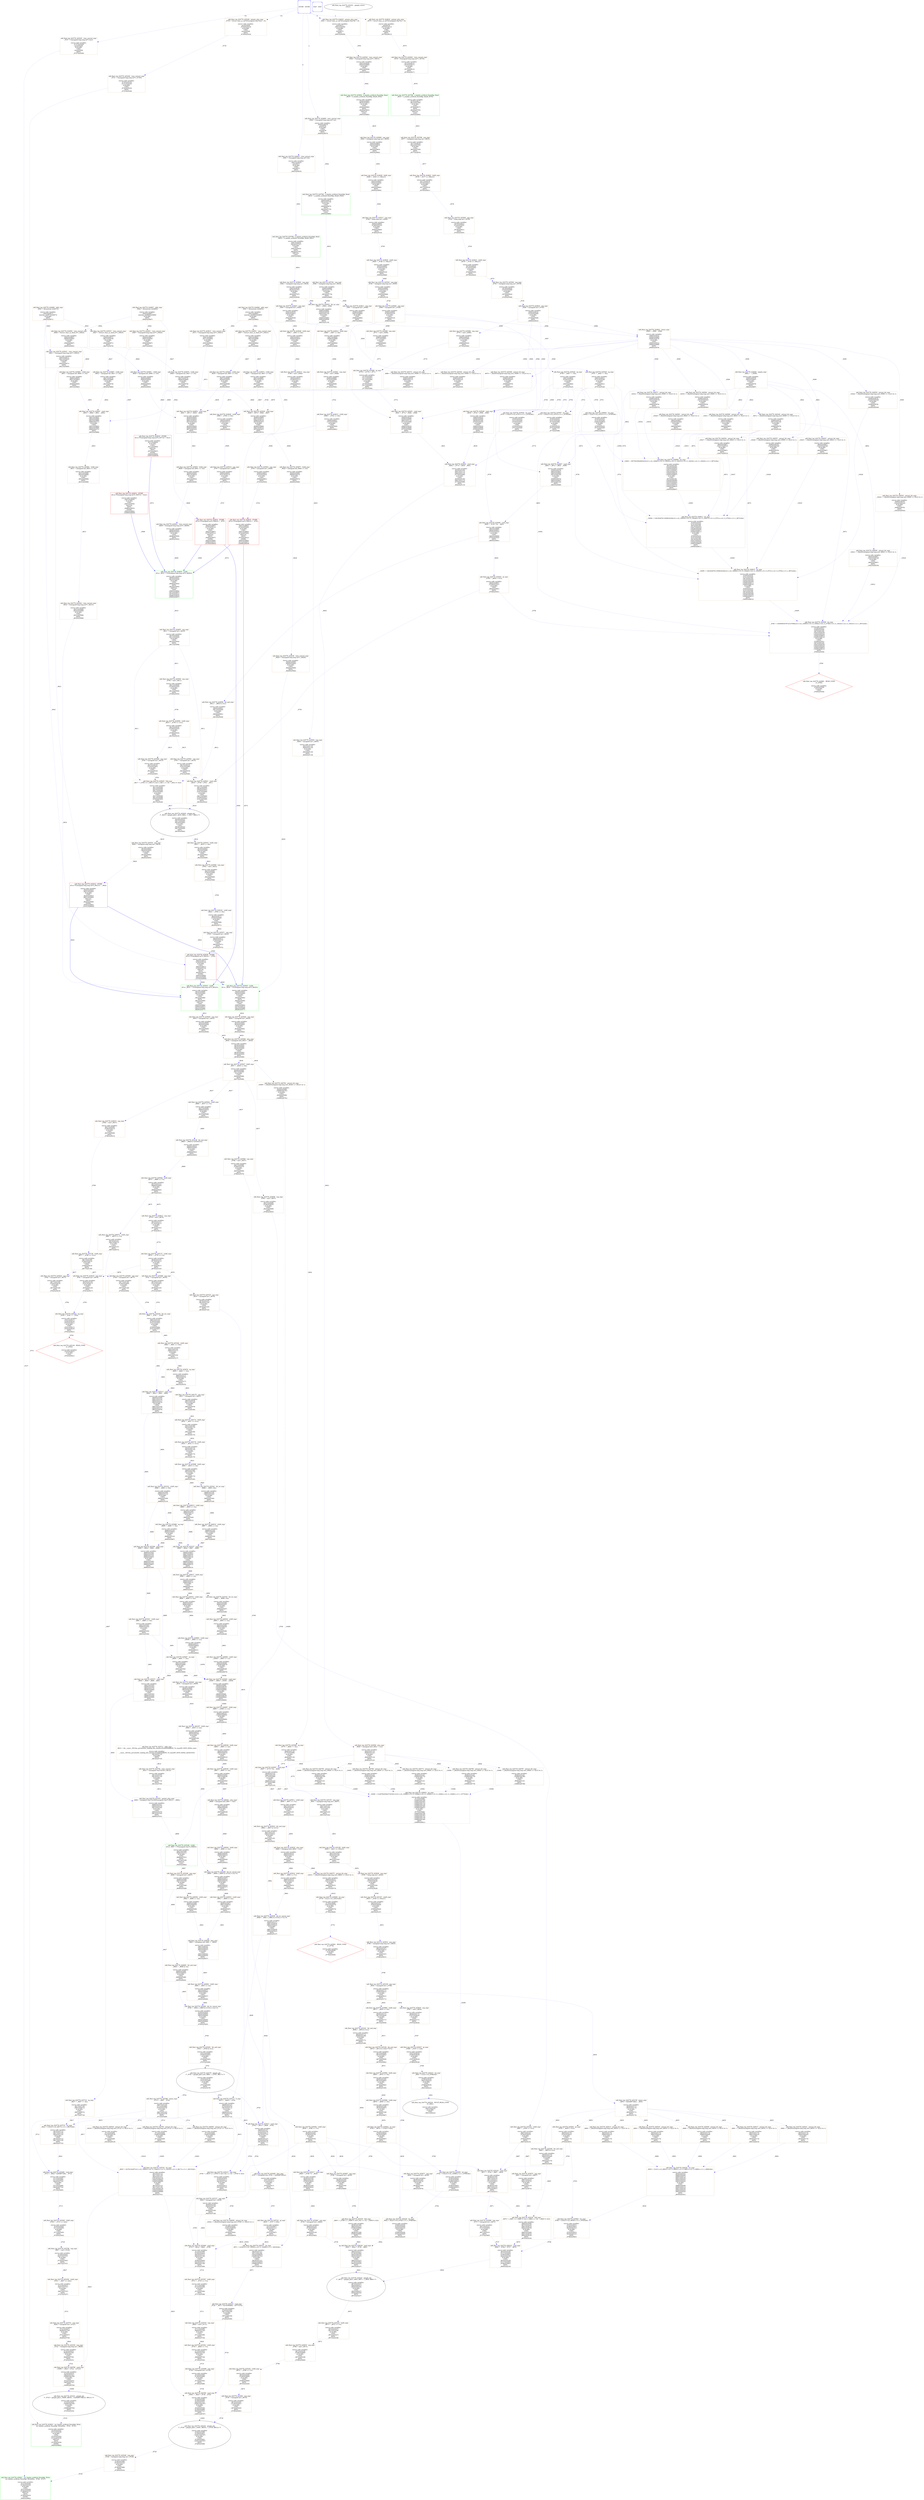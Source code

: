 digraph G {
0[color=blue,shape=Msquare,label="ENTRY - ENTRY"];
1[color=blue,shape=Msquare,label="EXIT - EXIT"];
2[color=burlywood,shape=box,label="add_float_top_424776_424806 - addr_expr\n_9561 = (&(internal_424865));\n\nsource code variables:\n_9561(424862)\ninternal_424865(424865)\nSCALARS:\nDEFS:\n_9561(424862)\n"];
3[color=burlywood,shape=box,label="add_float_top_424776_424807 - addr_expr\n_9562 = (&(internal_424869));\n\nsource code variables:\n_9562(424867)\ninternal_424869(424869)\nSCALARS:\nDEFS:\n_9562(424867)\n"];
4[color=burlywood,shape=box,label="add_float_top_424776_424808 - addr_expr\n_9563 = (&(internal_424873));\n\nsource code variables:\n_9563(424871)\ninternal_424873(424873)\nSCALARS:\nDEFS:\n_9563(424871)\n"];
5[color=burlywood,shape=box,label="add_float_top_424776_424809 - view_convert_expr\n_9564 = ((unsigned long long int*) (a));\n\nsource code variables:\n_9564(424875)\na(424878)\nSCALARS:\nUSES:\na(424878)\nDEFS:\n_9564(424875)\n"];
6[color=green,shape=box,label="add_float_top_424776_425780 - a_bambu_artificial_ParmMgr_Read\n_9832 = a_bambu_artificial_ParmMgr_Read(_9564);\n\nsource code variables:\n_9564(424875)\n_9832(425779)\nSCALARS:\nUSES:\n_9564(424875)\nDEFS:\n_9832(425779)\nVIRTUAL:\nUSES:\n_9565(424882)\n"];
7[color=burlywood,shape=box,label="add_float_top_424776_425782 - nop_expr\n_9566 = (unsigned long long int) (_9832);\n\nsource code variables:\n_9566(424880)\n_9832(425779)\nSCALARS:\nUSES:\n_9832(425779)\nDEFS:\n_9566(424880)\n"];
8[color=burlywood,shape=box,label="add_float_top_424776_424811 - nop_expr\n_9567 = (unsigned int) (_9566);\n\nsource code variables:\n_9566(424880)\n_9567(424884)\nSCALARS:\nUSES:\n_9566(424880)\nDEFS:\n_9567(424884)\n"];
9[color=burlywood,shape=box,label="add_float_top_424776_424812 - lshift_expr\n_9568 = _9567 << (6u);\n\nsource code variables:\n_9567(424884)\n_9568(424888)\nSCALARS:\nUSES:\n_9567(424884)\nDEFS:\n_9568(424888)\n"];
10[color=burlywood,shape=box,label="add_float_top_424776_425501 - nop_expr\n_9742 = (int) (_9568);\n\nsource code variables:\n_9568(424888)\n_9742(425500)\nSCALARS:\nUSES:\n_9568(424888)\nDEFS:\n_9742(425500)\n"];
11[color=burlywood,shape=box,label="add_float_top_424776_424813 - rshift_expr\n_9569 = _9742 >> (6u);\n\nsource code variables:\n_9569(424891)\n_9742(425500)\nSCALARS:\nUSES:\n_9742(425500)\nDEFS:\n_9569(424891)\n"];
12[color=burlywood,shape=box,label="add_float_top_424776_424815 - view_convert_expr\n_9571 = ((unsigned long long int*) (_9561));\n\nsource code variables:\n_9561(424862)\n_9571(424904)\nSCALARS:\nUSES:\n_9561(424862)\nDEFS:\n_9571(424904)\n"];
13[color=red,shape=box,label="add_float_top_424776_424816 - STORE\nif(1u) (*((unsigned long long int*)(_9571))) = 0LLU;\n\nsource code variables:\n_9571(424904)\nSCALARS:\nUSES:\n_9571(424904)\nVIRTUAL:\nDEFS:\n_9572(424907)\nOVERS:\n_9565(424882)\n_10097(426836)\n"];
14[color=burlywood,shape=box,label="add_float_top_424776_425503 - nop_expr\n_9743 = (unsigned int) (_9569);\n\nsource code variables:\n_9569(424891)\n_9743(425502)\nSCALARS:\nUSES:\n_9569(424891)\nDEFS:\n_9743(425502)\n"];
15[color=red,shape=box,label="add_float_top_424776_424818 - STORE\nif(1u) (*((unsigned int*)(_9561))) = _9743;\n\nsource code variables:\n_9561(424862)\n_9743(425502)\nSCALARS:\nUSES:\n_9561(424862)\n_9743(425502)\nVIRTUAL:\nDEFS:\n_9574(424912)\nOVERS:\n_9565(424882)\n_9572(424907)\n_10098(426838)\n"];
16[color=burlywood,shape=box,label="add_float_top_424776_424819 - pointer_plus_expr\n_9575 = (struct class_ac_int*)(((unsigned char*)a) + 8);\n\nsource code variables:\na(424878)\n_9575(424913)\nSCALARS:\nUSES:\na(424878)\nDEFS:\n_9575(424913)\n"];
17[color=burlywood,shape=box,label="add_float_top_424776_424820 - view_convert_expr\n_9576 = ((unsigned long long int*) (_9575));\n\nsource code variables:\n_9575(424913)\n_9576(424917)\nSCALARS:\nUSES:\n_9575(424913)\nDEFS:\n_9576(424917)\n"];
18[color=green,shape=box,label="add_float_top_424776_425786 - a_bambu_artificial_ParmMgr_Read\n_9833 = a_bambu_artificial_ParmMgr_Read(_9576);\n\nsource code variables:\n_9576(424917)\n_9833(425785)\nSCALARS:\nUSES:\n_9576(424917)\nDEFS:\n_9833(425785)\nVIRTUAL:\nUSES:\n_9565(424882)\n"];
19[color=burlywood,shape=box,label="add_float_top_424776_425788 - nop_expr\n_9577 = (unsigned long long int) (_9833);\n\nsource code variables:\n_9577(424919)\n_9833(425785)\nSCALARS:\nUSES:\n_9833(425785)\nDEFS:\n_9577(424919)\n"];
20[color=burlywood,shape=box,label="add_float_top_424776_424822 - lshift_expr\n_9578 = _9577 << (56LLU);\n\nsource code variables:\n_9577(424919)\n_9578(424921)\nSCALARS:\nUSES:\n_9577(424919)\nDEFS:\n_9578(424921)\n"];
21[color=burlywood,shape=box,label="add_float_top_424776_425506 - nop_expr\n_9744 = (long long int) (_9578);\n\nsource code variables:\n_9578(424921)\n_9744(425505)\nSCALARS:\nUSES:\n_9578(424921)\nDEFS:\n_9744(425505)\n"];
22[color=burlywood,shape=box,label="add_float_top_424776_424823 - rshift_expr\n_9579 = _9744 >> (56LLU);\n\nsource code variables:\n_9579(424924)\n_9744(425505)\nSCALARS:\nUSES:\n_9744(425505)\nDEFS:\n_9579(424924)\n"];
23[color=burlywood,shape=box,label="add_float_top_424776_425509 - nop_expr\n_9745 = (unsigned long long int) (_9579);\n\nsource code variables:\n_9579(424924)\n_9745(425508)\nSCALARS:\nUSES:\n_9579(424924)\nDEFS:\n_9745(425508)\n"];
24[color=burlywood,shape=box,label="add_float_top_424776_424824 - nop_expr\n_9580 = (unsigned int) (_9745);\n\nsource code variables:\n_9580(424932)\n_9745(425508)\nSCALARS:\nUSES:\n_9745(425508)\nDEFS:\n_9580(424932)\n"];
25[color=burlywood,shape=box,label="add_float_top_424776_424825 - view_convert_expr\n_9581 = ((unsigned long long int*) (b));\n\nsource code variables:\n_9581(424935)\nb(424937)\nSCALARS:\nUSES:\nb(424937)\nDEFS:\n_9581(424935)\n"];
26[color=green,shape=box,label="add_float_top_424776_425798 - b_bambu_artificial_ParmMgr_Read\n_9834 = b_bambu_artificial_ParmMgr_Read(_9581);\n\nsource code variables:\n_9581(424935)\n_9834(425797)\nSCALARS:\nUSES:\n_9581(424935)\nDEFS:\n_9834(425797)\nVIRTUAL:\nUSES:\n_9565(424882)\n"];
27[color=burlywood,shape=box,label="add_float_top_424776_425800 - nop_expr\n_9582 = (unsigned long long int) (_9834);\n\nsource code variables:\n_9582(424939)\n_9834(425797)\nSCALARS:\nUSES:\n_9834(425797)\nDEFS:\n_9582(424939)\n"];
28[color=burlywood,shape=box,label="add_float_top_424776_424827 - nop_expr\n_9583 = (unsigned int) (_9582);\n\nsource code variables:\n_9582(424939)\n_9583(424941)\nSCALARS:\nUSES:\n_9582(424939)\nDEFS:\n_9583(424941)\n"];
29[color=burlywood,shape=box,label="add_float_top_424776_424828 - lshift_expr\n_9584 = _9583 << (6u);\n\nsource code variables:\n_9583(424941)\n_9584(424943)\nSCALARS:\nUSES:\n_9583(424941)\nDEFS:\n_9584(424943)\n"];
30[color=burlywood,shape=box,label="add_float_top_424776_425512 - nop_expr\n_9746 = (int) (_9584);\n\nsource code variables:\n_9584(424943)\n_9746(425511)\nSCALARS:\nUSES:\n_9584(424943)\nDEFS:\n_9746(425511)\n"];
31[color=burlywood,shape=box,label="add_float_top_424776_424829 - rshift_expr\n_9585 = _9746 >> (6u);\n\nsource code variables:\n_9585(424945)\n_9746(425511)\nSCALARS:\nUSES:\n_9746(425511)\nDEFS:\n_9585(424945)\n"];
32[color=burlywood,shape=box,label="add_float_top_424776_424831 - view_convert_expr\n_9587 = ((unsigned long long int*) (_9562));\n\nsource code variables:\n_9562(424867)\n_9587(424950)\nSCALARS:\nUSES:\n_9562(424867)\nDEFS:\n_9587(424950)\n"];
33[color=red,shape=box,label="add_float_top_424776_424832 - STORE\nif(1u) (*((unsigned long long int*)(_9587))) = 0LLU;\n\nsource code variables:\n_9587(424950)\nSCALARS:\nUSES:\n_9587(424950)\nVIRTUAL:\nDEFS:\n_9588(424953)\nOVERS:\n_9565(424882)\n_10099(426840)\n"];
34[color=burlywood,shape=box,label="add_float_top_424776_425514 - nop_expr\n_9747 = (unsigned int) (_9585);\n\nsource code variables:\n_9585(424945)\n_9747(425513)\nSCALARS:\nUSES:\n_9585(424945)\nDEFS:\n_9747(425513)\n"];
35[color=red,shape=box,label="add_float_top_424776_424834 - STORE\nif(1u) (*((unsigned int*)(_9562))) = _9747;\n\nsource code variables:\n_9562(424867)\n_9747(425513)\nSCALARS:\nUSES:\n_9562(424867)\n_9747(425513)\nVIRTUAL:\nDEFS:\n_9590(424957)\nOVERS:\n_9565(424882)\n_9588(424953)\n_10100(426842)\n"];
36[color=burlywood,shape=box,label="add_float_top_424776_424835 - pointer_plus_expr\n_9591 = (struct class_ac_int*)(((unsigned char*)b) + 8);\n\nsource code variables:\nb(424937)\n_9591(424958)\nSCALARS:\nUSES:\nb(424937)\nDEFS:\n_9591(424958)\n"];
37[color=burlywood,shape=box,label="add_float_top_424776_424836 - view_convert_expr\n_9592 = ((unsigned long long int*) (_9591));\n\nsource code variables:\n_9591(424958)\n_9592(424960)\nSCALARS:\nUSES:\n_9591(424958)\nDEFS:\n_9592(424960)\n"];
38[color=green,shape=box,label="add_float_top_424776_425804 - b_bambu_artificial_ParmMgr_Read\n_9835 = b_bambu_artificial_ParmMgr_Read(_9592);\n\nsource code variables:\n_9592(424960)\n_9835(425803)\nSCALARS:\nUSES:\n_9592(424960)\nDEFS:\n_9835(425803)\nVIRTUAL:\nUSES:\n_9565(424882)\n"];
39[color=burlywood,shape=box,label="add_float_top_424776_425806 - nop_expr\n_9593 = (unsigned long long int) (_9835);\n\nsource code variables:\n_9593(424962)\n_9835(425803)\nSCALARS:\nUSES:\n_9835(425803)\nDEFS:\n_9593(424962)\n"];
40[color=burlywood,shape=box,label="add_float_top_424776_424838 - lshift_expr\n_9594 = _9593 << (56LLU);\n\nsource code variables:\n_9593(424962)\n_9594(424964)\nSCALARS:\nUSES:\n_9593(424962)\nDEFS:\n_9594(424964)\n"];
41[color=burlywood,shape=box,label="add_float_top_424776_425517 - nop_expr\n_9748 = (long long int) (_9594);\n\nsource code variables:\n_9594(424964)\n_9748(425516)\nSCALARS:\nUSES:\n_9594(424964)\nDEFS:\n_9748(425516)\n"];
42[color=burlywood,shape=box,label="add_float_top_424776_424839 - rshift_expr\n_9595 = _9748 >> (56LLU);\n\nsource code variables:\n_9595(424966)\n_9748(425516)\nSCALARS:\nUSES:\n_9748(425516)\nDEFS:\n_9595(424966)\n"];
43[color=burlywood,shape=box,label="add_float_top_424776_425520 - nop_expr\n_9749 = (unsigned long long int) (_9595);\n\nsource code variables:\n_9595(424966)\n_9749(425519)\nSCALARS:\nUSES:\n_9595(424966)\nDEFS:\n_9749(425519)\n"];
44[color=burlywood,shape=box,label="add_float_top_424776_424840 - nop_expr\n_9596 = (unsigned int) (_9749);\n\nsource code variables:\n_9596(424969)\n_9749(425519)\nSCALARS:\nUSES:\n_9749(425519)\nDEFS:\n_9596(424969)\n"];
45[color=burlywood,shape=box,label="add_float_top_424776_425526 - eq_expr\n_9750 = _9567 == (0u);\n\nsource code variables:\n_9567(424884)\n_9750(425525)\nSCALARS:\nUSES:\n_9567(424884)\nDEFS:\n_9750(425525)\n"];
46[color=burlywood,shape=box,label="add_float_top_424776_425529 - eq_expr\n_9751 = _9583 == (0u);\n\nsource code variables:\n_9583(424941)\n_9751(425528)\nSCALARS:\nUSES:\n_9583(424941)\nDEFS:\n_9751(425528)\n"];
47[color=burlywood,shape=box,label="add_float_top_424776_424843 - minus_expr\n_9599 = _9580 - _9596;\n\nsource code variables:\n_9580(424932)\n_9596(424969)\n_9599(424979)\nSCALARS:\nUSES:\n_9580(424932)\n_9596(424969)\nDEFS:\n_9599(424979)\n"];
48[color=burlywood,shape=box,label="add_float_top_424776_424846 - negate_expr\n_9602 =  -(_9599);\n\nsource code variables:\n_9599(424979)\n_9602(424987)\nSCALARS:\nUSES:\n_9599(424979)\nDEFS:\n_9602(424987)\n"];
49[color=burlywood,shape=box,label="add_float_top_424776_426340 - extract_bit_expr\n_9972 = (_Bool)(((unsigned long long int)(_9599) >> 31LLU) & 1);\n\nsource code variables:\n_9599(424979)\n_9972(426339)\nSCALARS:\nUSES:\n_9599(424979)\nDEFS:\n_9972(426339)\n"];
50[color=burlywood,shape=box,label="add_float_top_424776_424847 - cond_expr\n_9603 = _9972 ? _9602 : _9599;\n\nsource code variables:\n_9599(424979)\n_9602(424987)\n_9603(424989)\n_9972(426339)\nSCALARS:\nUSES:\n_9599(424979)\n_9602(424987)\n_9972(426339)\nDEFS:\n_9603(424989)\n"];
51[color=burlywood,shape=box,label="add_float_top_424776_425544 - lut_expr\n_9755 = (14LLU>>(((_9751)<<1) | (_9750)))&1;\n\nsource code variables:\n_9750(425525)\n_9751(425528)\n_9755(425543)\nSCALARS:\nUSES:\n_9750(425525)\n_9751(425528)\nDEFS:\n_9755(425543)\n"];
52[color=burlywood,shape=box,label="add_float_top_424776_424848 - cond_expr\n_9604 = _9755 ? 0u : _9603;\n\nsource code variables:\n_9603(424989)\n_9604(424991)\n_9755(425543)\nSCALARS:\nUSES:\n_9603(424989)\n_9755(425543)\nDEFS:\n_9604(424991)\n"];
53[color=burlywood,shape=box,label="add_float_top_424776_424850 - view_convert_expr\n_9606 = ((struct class_ac_fixed_0*) (_9562));\n\nsource code variables:\n_9562(424867)\n_9606(424995)\nSCALARS:\nUSES:\n_9562(424867)\nDEFS:\n_9606(424995)\n"];
54[color=burlywood,shape=box,label="add_float_top_424776_424851 - view_convert_expr\n_9607 = ((struct class_ac_fixed_0*) (_9561));\n\nsource code variables:\n_9561(424862)\n_9607(424998)\nSCALARS:\nUSES:\n_9561(424862)\nDEFS:\n_9607(424998)\n"];
55[color=burlywood,shape=box,label="add_float_top_424776_426344 - extract_bit_expr\n_9973 = (_Bool)(((unsigned long long int)(_9599) >> 31LLU) & 1);\n\nsource code variables:\n_9599(424979)\n_9973(426343)\nSCALARS:\nUSES:\n_9599(424979)\nDEFS:\n_9973(426343)\n"];
56[color=burlywood,shape=box,label="add_float_top_424776_425846 - rshift_expr\n_9839 = (unsigned int)_9607 >> (3u);\n\nsource code variables:\n_9607(424998)\n_9839(425845)\nSCALARS:\nUSES:\n_9607(424998)\nDEFS:\n_9839(425845)\n"];
57[color=burlywood,shape=box,label="add_float_top_424776_425851 - rshift_expr\n_9840 = (unsigned int)_9606 >> (3u);\n\nsource code variables:\n_9606(424995)\n_9840(425850)\nSCALARS:\nUSES:\n_9606(424995)\nDEFS:\n_9840(425850)\n"];
58[color=burlywood,shape=box,label="add_float_top_424776_424852 - cond_expr\n_9841 = _9973 ? _9839 : _9840;\n\nsource code variables:\n_9839(425845)\n_9840(425850)\n_9841(425852)\n_9973(426343)\nSCALARS:\nUSES:\n_9839(425845)\n_9840(425850)\n_9973(426343)\nDEFS:\n_9841(425852)\n"];
59[color=burlywood,shape=box,label="add_float_top_424776_425855 - lshift_expr\n_9608 = (unsigned int)_9841 << (3u);\n\nsource code variables:\n_9608(425000)\n_9841(425852)\nSCALARS:\nUSES:\n_9841(425852)\nDEFS:\n_9608(425000)\n"];
60[color=burlywood,shape=box,label="add_float_top_424776_424853 - view_convert_expr\n_9609 = ((unsigned long long int*) (_9608));\n\nsource code variables:\n_9608(425000)\n_9609(425002)\nSCALARS:\nUSES:\n_9608(425000)\nDEFS:\n_9609(425002)\n"];
61[color=green,shape=box,label="add_float_top_424776_424854 - LOAD\nif(1u) _9610 = (*((unsigned long long int*)(_9609)));\n\nsource code variables:\n_9609(425002)\n_9610(425004)\nSCALARS:\nUSES:\n_9609(425002)\nDEFS:\n_9610(425004)\nVIRTUAL:\nUSES:\n_9565(424882)\n_9572(424907)\n_9574(424912)\n_9588(424953)\n_9590(424957)\n"];
62[color=burlywood,shape=box,label="add_float_top_424776_424855 - nop_expr\n_9611 = (unsigned int) (_9610);\n\nsource code variables:\n_9610(425004)\n_9611(425006)\nSCALARS:\nUSES:\n_9610(425004)\nDEFS:\n_9611(425006)\n"];
63[color=burlywood,shape=box,label="add_float_top_424776_424856 - bit_and_expr\n_9612 = _9604 & (31u);\n\nsource code variables:\n_9604(424991)\n_9612(425008)\nSCALARS:\nUSES:\n_9604(424991)\nDEFS:\n_9612(425008)\n"];
64[color=burlywood,shape=box,label="add_float_top_424776_425552 - gt_expr\n_9758 = _9604 > (31u);\n\nsource code variables:\n_9604(424991)\n_9758(425551)\nSCALARS:\nUSES:\n_9604(424991)\nDEFS:\n_9758(425551)\n"];
65[color=burlywood,shape=box,label="add_float_top_424776_425556 - nop_expr\n_9759 = (int) (_9611);\n\nsource code variables:\n_9611(425006)\n_9759(425555)\nSCALARS:\nUSES:\n_9611(425006)\nDEFS:\n_9759(425555)\n"];
66[color=burlywood,shape=box,label="add_float_top_424776_424859 - rshift_expr\n_9615 = _9759 >> (31u);\n\nsource code variables:\n_9615(425016)\n_9759(425555)\nSCALARS:\nUSES:\n_9759(425555)\nDEFS:\n_9615(425016)\n"];
67[color=burlywood,shape=box,label="add_float_top_424776_426540 - extract_bit_expr\n_10023 = (_Bool)(((unsigned long long int)(_9602) >> 0LLU) & 1);\n\nsource code variables:\n_9602(424987)\n_10023(426539)\nSCALARS:\nUSES:\n_9602(424987)\nDEFS:\n_10023(426539)\n"];
68[color=burlywood,shape=box,label="add_float_top_424776_426543 - extract_bit_expr\n_10024 = (_Bool)(((unsigned long long int)(_9599) >> 0LLU) & 1);\n\nsource code variables:\n_9599(424979)\n_10024(426542)\nSCALARS:\nUSES:\n_9599(424979)\nDEFS:\n_10024(426542)\n"];
69[color=burlywood,shape=box,label="add_float_top_424776_426547 - extract_bit_expr\n_10025 = (_Bool)(((unsigned long long int)(_9602) >> 1LLU) & 1);\n\nsource code variables:\n_9602(424987)\n_10025(426546)\nSCALARS:\nUSES:\n_9602(424987)\nDEFS:\n_10025(426546)\n"];
70[color=burlywood,shape=box,label="add_float_top_424776_426550 - extract_bit_expr\n_10026 = (_Bool)(((unsigned long long int)(_9599) >> 1LLU) & 1);\n\nsource code variables:\n_9599(424979)\n_10026(426549)\nSCALARS:\nUSES:\n_9599(424979)\nDEFS:\n_10026(426549)\n"];
71[color=burlywood,shape=box,label="add_float_top_424776_426554 - extract_bit_expr\n_10027 = (_Bool)(((unsigned long long int)(_9602) >> 2LLU) & 1);\n\nsource code variables:\n_9602(424987)\n_10027(426553)\nSCALARS:\nUSES:\n_9602(424987)\nDEFS:\n_10027(426553)\n"];
72[color=burlywood,shape=box,label="add_float_top_424776_426557 - extract_bit_expr\n_10028 = (_Bool)(((unsigned long long int)(_9599) >> 2LLU) & 1);\n\nsource code variables:\n_9599(424979)\n_10028(426556)\nSCALARS:\nUSES:\n_9599(424979)\nDEFS:\n_10028(426556)\n"];
73[color=burlywood,shape=box,label="add_float_top_424776_426561 - extract_bit_expr\n_10029 = (_Bool)(((unsigned long long int)(_9602) >> 3LLU) & 1);\n\nsource code variables:\n_9602(424987)\n_10029(426560)\nSCALARS:\nUSES:\n_9602(424987)\nDEFS:\n_10029(426560)\n"];
74[color=burlywood,shape=box,label="add_float_top_424776_426564 - extract_bit_expr\n_10030 = (_Bool)(((unsigned long long int)(_9599) >> 3LLU) & 1);\n\nsource code variables:\n_9599(424979)\n_10030(426563)\nSCALARS:\nUSES:\n_9599(424979)\nDEFS:\n_10030(426563)\n"];
75[color=burlywood,shape=box,label="add_float_top_424776_426568 - extract_bit_expr\n_10031 = (_Bool)(((unsigned long long int)(_9602) >> 4LLU) & 1);\n\nsource code variables:\n_9602(424987)\n_10031(426567)\nSCALARS:\nUSES:\n_9602(424987)\nDEFS:\n_10031(426567)\n"];
76[color=burlywood,shape=box,label="add_float_top_424776_426571 - extract_bit_expr\n_10032 = (_Bool)(((unsigned long long int)(_9599) >> 4LLU) & 1);\n\nsource code variables:\n_9599(424979)\n_10032(426570)\nSCALARS:\nUSES:\n_9599(424979)\nDEFS:\n_10032(426570)\n"];
77[color=burlywood,shape=box,label="add_float_top_424776_426804 - lut_expr\n_10092 = (1LLU>>(((_9751)<<1) | (_9750)))&1;\n\nsource code variables:\n_9750(425525)\n_9751(425528)\n_10092(426803)\nSCALARS:\nUSES:\n_9750(425525)\n_9751(425528)\nDEFS:\n_10092(426803)\n"];
78[color=burlywood,shape=box,label="add_float_top_424776_426808 - lut_expr\n_10093 = (9575818564993023LLU>>(((_10092)<<5) | ((_10032)<<4) | ((_10031)<<3) | ((_10030)<<2) | ((_10029)<<1) | (_9972)))&1;\n\nsource code variables:\n_9972(426339)\n_10029(426560)\n_10030(426563)\n_10031(426567)\n_10032(426570)\n_10092(426803)\n_10093(426807)\nSCALARS:\nUSES:\n_9972(426339)\n_10029(426560)\n_10030(426563)\n_10031(426567)\n_10032(426570)\n_10092(426803)\nDEFS:\n_10093(426807)\n"];
79[color=burlywood,shape=box,label="add_float_top_424776_426812 - lut_expr\n_10094 = (18230287613300834304LLU>>(((_10093)<<5) | ((_10028)<<4) | ((_10027)<<3) | ((_9751)<<2) | ((_9750)<<1) | (_9972)))&1;\n\nsource code variables:\n_9750(425525)\n_9751(425528)\n_9972(426339)\n_10027(426553)\n_10028(426556)\n_10093(426807)\n_10094(426811)\nSCALARS:\nUSES:\n_9750(425525)\n_9751(425528)\n_9972(426339)\n_10027(426553)\n_10028(426556)\n_10093(426807)\nDEFS:\n_10094(426811)\n"];
80[color=burlywood,shape=box,label="add_float_top_424776_426815 - lut_expr\n_10095 = (18230287613300834304LLU>>(((_10094)<<5) | ((_10026)<<4) | ((_10025)<<3) | ((_9751)<<2) | ((_9750)<<1) | (_9972)))&1;\n\nsource code variables:\n_9750(425525)\n_9751(425528)\n_9972(426339)\n_10025(426546)\n_10026(426549)\n_10094(426811)\n_10095(426814)\nSCALARS:\nUSES:\n_9750(425525)\n_9751(425528)\n_9972(426339)\n_10025(426546)\n_10026(426549)\n_10094(426811)\nDEFS:\n_10095(426814)\n"];
81[color=burlywood,shape=box,label="add_float_top_424776_425559 - lut_expr\n_9760 = (18385945478723337984LLU>>(((_10095)<<5) | ((_10092)<<4) | ((_9758)<<3) | ((_10024)<<2) | ((_10023)<<1) | (_9972)))&1;\n\nsource code variables:\n_9758(425551)\n_9760(425558)\n_9972(426339)\n_10023(426539)\n_10024(426542)\n_10092(426803)\n_10095(426814)\nSCALARS:\nUSES:\n_9758(425551)\n_9972(426339)\n_10023(426539)\n_10024(426542)\n_10092(426803)\n_10095(426814)\nDEFS:\n_9760(425558)\n"];
82[color=burlywood,shape=box,label="add_float_top_424776_425566 - nop_expr\n_9763 = (unsigned int) (_9615);\n\nsource code variables:\n_9615(425016)\n_9763(425565)\nSCALARS:\nUSES:\n_9615(425016)\nDEFS:\n_9763(425565)\n"];
83[color=burlywood,shape=box,label="add_float_top_424776_425561 - nop_expr\n_9761 = (unsigned int) (_9615);\n\nsource code variables:\n_9615(425016)\n_9761(425560)\nSCALARS:\nUSES:\n_9615(425016)\nDEFS:\n_9761(425560)\n"];
84[color=burlywood,shape=box,label="add_float_top_424776_425021 - cond_expr\n_9618 = _9758 ? _9761 : _9611;\n\nsource code variables:\n_9611(425006)\n_9618(425022)\n_9758(425551)\n_9761(425560)\nSCALARS:\nUSES:\n_9611(425006)\n_9758(425551)\n_9761(425560)\nDEFS:\n_9618(425022)\n"];
85[color=burlywood,shape=box,label="add_float_top_424776_425031 - view_convert_expr\n_9621 = ((unsigned long long int*) (_9563));\n\nsource code variables:\n_9563(424871)\n_9621(425065)\nSCALARS:\nUSES:\n_9563(424871)\nDEFS:\n_9621(425065)\n"];
86[color=burlywood,shape=box,label="add_float_top_424776_425037 - view_convert_expr\n_9627 = ((struct class_ac_fixed_0*) (_9563));\n\nsource code variables:\n_9563(424871)\n_9627(425078)\nSCALARS:\nUSES:\n_9563(424871)\nDEFS:\n_9627(425078)\n"];
87[color=burlywood,shape=box,label="add_float_top_424776_426368 - extract_bit_expr\n_9979 = (_Bool)(((unsigned long long int)(_9599) >> 31LLU) & 1);\n\nsource code variables:\n_9599(424979)\n_9979(426367)\nSCALARS:\nUSES:\n_9599(424979)\nDEFS:\n_9979(426367)\n"];
88[color=burlywood,shape=box,label="add_float_top_424776_425870 - rshift_expr\n_9846 = (unsigned int)_9627 >> (3u);\n\nsource code variables:\n_9627(425078)\n_9846(425869)\nSCALARS:\nUSES:\n_9627(425078)\nDEFS:\n_9846(425869)\n"];
89[color=burlywood,shape=box,label="add_float_top_424776_425873 - rshift_expr\n_9847 = (unsigned int)_9607 >> (3u);\n\nsource code variables:\n_9607(424998)\n_9847(425872)\nSCALARS:\nUSES:\n_9607(424998)\nDEFS:\n_9847(425872)\n"];
90[color=burlywood,shape=box,label="add_float_top_424776_425038 - cond_expr\n_9848 = _9979 ? _9846 : _9847;\n\nsource code variables:\n_9846(425869)\n_9847(425872)\n_9848(425874)\n_9979(426367)\nSCALARS:\nUSES:\n_9846(425869)\n_9847(425872)\n_9979(426367)\nDEFS:\n_9848(425874)\n"];
91[color=burlywood,shape=box,label="add_float_top_424776_425877 - lshift_expr\n_9628 = (unsigned int)_9848 << (3u);\n\nsource code variables:\n_9628(425080)\n_9848(425874)\nSCALARS:\nUSES:\n_9848(425874)\nDEFS:\n_9628(425080)\n"];
92[color=burlywood,shape=box,label="add_float_top_424776_425039 - view_convert_expr\n_9629 = ((unsigned long long int*) (_9628));\n\nsource code variables:\n_9628(425080)\n_9629(425082)\nSCALARS:\nUSES:\n_9628(425080)\nDEFS:\n_9629(425082)\n"];
93[color=burlywood,shape=box,label="add_float_top_424776_426372 - extract_bit_expr\n_9980 = (_Bool)(((unsigned long long int)(_9599) >> 31LLU) & 1);\n\nsource code variables:\n_9599(424979)\n_9980(426371)\nSCALARS:\nUSES:\n_9599(424979)\nDEFS:\n_9980(426371)\n"];
94[color=burlywood,shape=box,label="add_float_top_424776_425884 - rshift_expr\n_9851 = (unsigned int)_9606 >> (3u);\n\nsource code variables:\n_9606(424995)\n_9851(425883)\nSCALARS:\nUSES:\n_9606(424995)\nDEFS:\n_9851(425883)\n"];
95[color=burlywood,shape=box,label="add_float_top_424776_425887 - rshift_expr\n_9852 = (unsigned int)_9627 >> (3u);\n\nsource code variables:\n_9627(425078)\n_9852(425886)\nSCALARS:\nUSES:\n_9627(425078)\nDEFS:\n_9852(425886)\n"];
96[color=burlywood,shape=box,label="add_float_top_424776_425041 - cond_expr\n_9853 = _9980 ? _9851 : _9852;\n\nsource code variables:\n_9851(425883)\n_9852(425886)\n_9853(425888)\n_9980(426371)\nSCALARS:\nUSES:\n_9851(425883)\n_9852(425886)\n_9980(426371)\nDEFS:\n_9853(425888)\n"];
97[color=burlywood,shape=box,label="add_float_top_424776_425891 - lshift_expr\n_9631 = (unsigned int)_9853 << (3u);\n\nsource code variables:\n_9631(425086)\n_9853(425888)\nSCALARS:\nUSES:\n_9853(425888)\nDEFS:\n_9631(425086)\n"];
98[color=burlywood,shape=box,label="add_float_top_424776_425042 - view_convert_expr\n_9632 = ((unsigned long long int*) (_9631));\n\nsource code variables:\n_9631(425086)\n_9632(425088)\nSCALARS:\nUSES:\n_9631(425086)\nDEFS:\n_9632(425088)\n"];
99[color=burlywood,shape=box,label="add_float_top_424776_425049 - cond_expr\n_9639 = _9750 ? _9596 : _9580;\n\nsource code variables:\n_9580(424932)\n_9596(424969)\n_9639(425106)\n_9750(425525)\nSCALARS:\nUSES:\n_9580(424932)\n_9596(424969)\n_9750(425525)\nDEFS:\n_9639(425106)\n"];
100[color=burlywood,shape=box,label="add_float_top_424776_425586 - nop_expr\n_9770 = (int) (_9580);\n\nsource code variables:\n_9580(424932)\n_9770(425585)\nSCALARS:\nUSES:\n_9580(424932)\nDEFS:\n_9770(425585)\n"];
101[color=burlywood,shape=box,label="add_float_top_424776_425588 - nop_expr\n_9771 = (int) (_9596);\n\nsource code variables:\n_9596(424969)\n_9771(425587)\nSCALARS:\nUSES:\n_9596(424969)\nDEFS:\n_9771(425587)\n"];
102[color=burlywood,shape=box,label="add_float_top_424776_425597 - lut_expr\n_9774 = (14LLU>>(((_9751)<<1) | (_9750)))&1;\n\nsource code variables:\n_9750(425525)\n_9751(425528)\n_9774(425596)\nSCALARS:\nUSES:\n_9750(425525)\n_9751(425528)\nDEFS:\n_9774(425596)\n"];
103[color=burlywood,shape=box,label="add_float_top_424776_425053 - bit_ior_expr\n_9643 = _9582 | _9566;\n\nsource code variables:\n_9566(424880)\n_9582(424939)\n_9643(425116)\nSCALARS:\nUSES:\n_9566(424880)\n_9582(424939)\nDEFS:\n_9643(425116)\n"];
104[color=burlywood,shape=box,label="add_float_top_424776_425054 - nop_expr\n_9644 = (unsigned int) (_9643);\n\nsource code variables:\n_9643(425116)\n_9644(425118)\nSCALARS:\nUSES:\n_9643(425116)\nDEFS:\n_9644(425118)\n"];
105[color=burlywood,shape=box,label="add_float_top_424776_425599 - eq_expr\n_9775 = _9644 == (0u);\n\nsource code variables:\n_9644(425118)\n_9775(425598)\nSCALARS:\nUSES:\n_9644(425118)\nDEFS:\n_9775(425598)\n"];
106[color=burlywood,shape=box,label="add_float_top_424776_425711 - addr_expr\n_9814 = (&(__const__ZN10ac_private20iv_leading_bits_baseILi1ELb0EEEjRKNS_7iv_baseIXT_EXT0_EEEbi_tab));\n\nsource code variables:\n__const__ZN10ac_private20iv_leading_bits_baseILi1ELb0EEEjRKNS_7iv_baseIXT_EXT0_EEEbi_tab(425352)\n_9814(425710)\nSCALARS:\nDEFS:\n_9814(425710)\n"];
107[color=burlywood,shape=box,label="add_float_top_424776_425706 - view_convert_expr\n_9812 = ((unsigned char(*)[16]) (_9814));\n\nsource code variables:\n_9812(425705)\n_9814(425710)\nSCALARS:\nUSES:\n_9814(425710)\nDEFS:\n_9812(425705)\n"];
108[color=burlywood,shape=box,label="add_float_top_424776_425245 - view_convert_expr\n_9727 = ((unsigned long long int*) (res));\n\nsource code variables:\n_9727(425426)\nres(425428)\nSCALARS:\nUSES:\nres(425428)\nDEFS:\n_9727(425426)\n"];
109[color=burlywood,shape=box,label="add_float_top_424776_425248 - pointer_plus_expr\n_9730 = (struct class_ac_int*)(((unsigned char*)res) + 8);\n\nsource code variables:\nres(425428)\n_9730(425434)\nSCALARS:\nUSES:\nres(425428)\nDEFS:\n_9730(425434)\n"];
110[color=burlywood,shape=box,label="add_float_top_424776_425249 - view_convert_expr\n_9731 = ((unsigned long long int*) (_9730));\n\nsource code variables:\n_9730(425434)\n_9731(425436)\nSCALARS:\nUSES:\n_9730(425434)\nDEFS:\n_9731(425436)\n"];
111[color=red,shape=diamond,label="add_float_top_424776_424861 - READ_COND\nif (_9760)\n\nsource code variables:\n_9760(425558)\nSCALARS:\nUSES:\n_9760(425558)\n"];
112[label="add_float_top_424776_425029 - gimple_phi\n/* _9619 = gimple_phi(<_9618, BB2>, <_9617, BB4>) */\n\nsource code variables:\n_9618(425022)\n_9617(425026)\n_9619(425062)\nSCALARS:\nUSES:\n_9618(425022)\n_9617(425026)\nDEFS:\n_9619(425062)\n"];
113[color=burlywood,shape=box,label="add_float_top_424776_425025 - fshl_expr\n_9617 = (_9763 << (_9612 % 32)) | (_9611 >> (32 - (_9612 % 32)));\n\nsource code variables:\n_9611(425006)\n_9612(425008)\n_9617(425026)\n_9763(425565)\nSCALARS:\nUSES:\n_9611(425006)\n_9612(425008)\n_9763(425565)\nDEFS:\n_9617(425026)\n"];
114[color=burlywood,shape=box,label="add_float_top_424776_425030 - nop_expr\n_9620 = (unsigned long long int) (_9619);\n\nsource code variables:\n_9619(425062)\n_9620(425063)\nSCALARS:\nUSES:\n_9619(425062)\nDEFS:\n_9620(425063)\n"];
115[color=red,shape=box,label="add_float_top_424776_425032 - STORE\nif(1u) (*((unsigned long long int*)(_9621))) = _9620;\n\nsource code variables:\n_9620(425063)\n_9621(425065)\nSCALARS:\nUSES:\n_9620(425063)\n_9621(425065)\nVIRTUAL:\nDEFS:\n_9622(425068)\nOVERS:\n_9565(424882)\n_10101(426844)\n"];
116[color=burlywood,shape=box,label="add_float_top_424776_425033 - lshift_expr\n_9623 = _9619 << (6u);\n\nsource code variables:\n_9619(425062)\n_9623(425069)\nSCALARS:\nUSES:\n_9619(425062)\nDEFS:\n_9623(425069)\n"];
117[color=burlywood,shape=box,label="add_float_top_424776_425569 - nop_expr\n_9764 = (int) (_9623);\n\nsource code variables:\n_9623(425069)\n_9764(425568)\nSCALARS:\nUSES:\n_9623(425069)\nDEFS:\n_9764(425568)\n"];
118[color=burlywood,shape=box,label="add_float_top_424776_425034 - rshift_expr\n_9624 = _9764 >> (6u);\n\nsource code variables:\n_9624(425071)\n_9764(425568)\nSCALARS:\nUSES:\n_9764(425568)\nDEFS:\n_9624(425071)\n"];
119[color=burlywood,shape=box,label="add_float_top_424776_425571 - nop_expr\n_9765 = (unsigned int) (_9624);\n\nsource code variables:\n_9624(425071)\n_9765(425570)\nSCALARS:\nUSES:\n_9624(425071)\nDEFS:\n_9765(425570)\n"];
120[color=red,shape=box,label="add_float_top_424776_425036 - STORE\nif(1u) (*((unsigned int*)(_9563))) = _9765;\n\nsource code variables:\n_9563(424871)\n_9765(425570)\nSCALARS:\nUSES:\n_9563(424871)\n_9765(425570)\nVIRTUAL:\nDEFS:\n_9626(425077)\nOVERS:\n_9565(424882)\n_9622(425068)\n_10102(426846)\n"];
121[color=green,shape=box,label="add_float_top_424776_425040 - LOAD\nif(1u) _9630 = (*((unsigned long long int*)(_9629)));\n\nsource code variables:\n_9629(425082)\n_9630(425084)\nSCALARS:\nUSES:\n_9629(425082)\nDEFS:\n_9630(425084)\nVIRTUAL:\nUSES:\n_9565(424882)\n_9574(424912)\n_9622(425068)\n_9626(425077)\n"];
122[color=green,shape=box,label="add_float_top_424776_425043 - LOAD\nif(1u) _9633 = (*((unsigned long long int*)(_9632)));\n\nsource code variables:\n_9632(425088)\n_9633(425090)\nSCALARS:\nUSES:\n_9632(425088)\nDEFS:\n_9633(425090)\nVIRTUAL:\nUSES:\n_9565(424882)\n_9590(424957)\n_9622(425068)\n_9626(425077)\n"];
123[color=burlywood,shape=box,label="add_float_top_424776_425044 - nop_expr\n_9634 = (unsigned int) (_9630);\n\nsource code variables:\n_9630(425084)\n_9634(425092)\nSCALARS:\nUSES:\n_9630(425084)\nDEFS:\n_9634(425092)\n"];
124[color=burlywood,shape=box,label="add_float_top_424776_425045 - nop_expr\n_9635 = (unsigned int) (_9633);\n\nsource code variables:\n_9633(425090)\n_9635(425094)\nSCALARS:\nUSES:\n_9633(425090)\nDEFS:\n_9635(425094)\n"];
125[color=burlywood,shape=box,label="add_float_top_424776_425046 - plus_expr\n_9636 = (unsigned int)(_9635 + _9634);\n\nsource code variables:\n_9634(425092)\n_9635(425094)\n_9636(425096)\nSCALARS:\nUSES:\n_9634(425092)\n_9635(425094)\nDEFS:\n_9636(425096)\n"];
126[color=burlywood,shape=box,label="add_float_top_424776_425047 - lshift_expr\n_9637 = _9636 << (6u);\n\nsource code variables:\n_9636(425096)\n_9637(425098)\nSCALARS:\nUSES:\n_9636(425096)\nDEFS:\n_9637(425098)\n"];
127[color=burlywood,shape=box,label="add_float_top_424776_425580 - nop_expr\n_9768 = (int) (_9637);\n\nsource code variables:\n_9637(425098)\n_9768(425579)\nSCALARS:\nUSES:\n_9637(425098)\nDEFS:\n_9768(425579)\n"];
128[color=burlywood,shape=box,label="add_float_top_424776_425048 - rshift_expr\n_9638 = _9768 >> (7u);\n\nsource code variables:\n_9638(425100)\n_9768(425579)\nSCALARS:\nUSES:\n_9768(425579)\nDEFS:\n_9638(425100)\n"];
129[color=burlywood,shape=box,label="add_float_top_424776_425590 - gt_expr\n_9772 = _9770 > _9771;\n\nsource code variables:\n_9770(425585)\n_9771(425587)\n_9772(425589)\nSCALARS:\nUSES:\n_9770(425585)\n_9771(425587)\nDEFS:\n_9772(425589)\n"];
130[color=burlywood,shape=box,label="add_float_top_424776_425051 - cond_expr\n_9641 = _9772 ? _9580 : _9596;\n\nsource code variables:\n_9580(424932)\n_9596(424969)\n_9641(425112)\n_9772(425589)\nSCALARS:\nUSES:\n_9580(424932)\n_9596(424969)\n_9772(425589)\nDEFS:\n_9641(425112)\n"];
131[color=burlywood,shape=box,label="add_float_top_424776_425052 - cond_expr\n_9642 = _9774 ? _9639 : _9641;\n\nsource code variables:\n_9639(425106)\n_9641(425112)\n_9642(425114)\n_9774(425596)\nSCALARS:\nUSES:\n_9639(425106)\n_9641(425112)\n_9774(425596)\nDEFS:\n_9642(425114)\n"];
132[color=burlywood,shape=box,label="add_float_top_424776_425056 - plus_expr\n_9646 = (unsigned int)(_9642 + (1u));\n\nsource code variables:\n_9642(425114)\n_9646(425122)\nSCALARS:\nUSES:\n_9642(425114)\nDEFS:\n_9646(425122)\n"];
133[color=burlywood,shape=box,label="add_float_top_424776_425057 - cond_expr\n_9647 = _9775 ? 0u : _9646;\n\nsource code variables:\n_9646(425122)\n_9647(425125)\n_9775(425598)\nSCALARS:\nUSES:\n_9646(425122)\n_9775(425598)\nDEFS:\n_9647(425125)\n"];
134[color=burlywood,shape=box,label="add_float_top_424776_425911 - rshift_expr\n_9859 = _9647 >> (7u);\n\nsource code variables:\n_9647(425125)\n_9859(425910)\nSCALARS:\nUSES:\n_9647(425125)\nDEFS:\n_9859(425910)\n"];
135[color=burlywood,shape=box,label="add_float_top_424776_425916 - plus_expr\n_9860 = (unsigned int)(_9859 + (1u));\n\nsource code variables:\n_9859(425910)\n_9860(425915)\nSCALARS:\nUSES:\n_9859(425910)\nDEFS:\n_9860(425915)\n"];
136[color=burlywood,shape=box,label="add_float_top_424776_425919 - lshift_expr\n_9861 = _9860 << (7u);\n\nsource code variables:\n_9860(425915)\n_9861(425918)\nSCALARS:\nUSES:\n_9860(425915)\nDEFS:\n_9861(425918)\n"];
137[color=burlywood,shape=box,label="add_float_top_424776_425923 - bit_and_expr\n_9862 = _9647 & (127u);\n\nsource code variables:\n_9647(425125)\n_9862(425922)\nSCALARS:\nUSES:\n_9647(425125)\nDEFS:\n_9862(425922)\n"];
138[color=burlywood,shape=box,label="add_float_top_424776_425058 - bit_ior_concat_expr\n_9648 = _9861 | (_9862 & ((1ULL<<7u)-1));\n\nsource code variables:\n_9648(425127)\n_9861(425918)\n_9862(425922)\nSCALARS:\nUSES:\n_9861(425918)\n_9862(425922)\nDEFS:\n_9648(425127)\n"];
139[color=burlywood,shape=box,label="add_float_top_424776_426575 - extract_bit_expr\n_10033 = (_Bool)(((unsigned long long int)(_9860) >> 2LLU) & 1);\n\nsource code variables:\n_9860(425915)\n_10033(426574)\nSCALARS:\nUSES:\n_9860(425915)\nDEFS:\n_10033(426574)\n"];
140[color=burlywood,shape=box,label="add_float_top_424776_425609 - lut_expr\n_9778 = (1LLU>>((_10033)))&1;\n\nsource code variables:\n_9778(425608)\n_10033(426574)\nSCALARS:\nUSES:\n_10033(426574)\nDEFS:\n_9778(425608)\n"];
141[color=burlywood,shape=box,label="add_float_top_424776_425155 - nop_expr\n_9651 = (unsigned long long int) (_9647);\n\nsource code variables:\n_9647(425125)\n_9651(425162)\nSCALARS:\nUSES:\n_9647(425125)\nDEFS:\n_9651(425162)\n"];
142[color=burlywood,shape=box,label="add_float_top_424776_425156 - lshift_expr\n_9652 = _9651 << (55LLU);\n\nsource code variables:\n_9651(425162)\n_9652(425164)\nSCALARS:\nUSES:\n_9651(425162)\nDEFS:\n_9652(425164)\n"];
143[color=burlywood,shape=box,label="add_float_top_424776_425629 - nop_expr\n_9785 = (long long int) (_9652);\n\nsource code variables:\n_9652(425164)\n_9785(425628)\nSCALARS:\nUSES:\n_9652(425164)\nDEFS:\n_9785(425628)\n"];
144[color=burlywood,shape=box,label="add_float_top_424776_425157 - rshift_expr\n_9653 = _9785 >> (55LLU);\n\nsource code variables:\n_9653(425167)\n_9785(425628)\nSCALARS:\nUSES:\n_9785(425628)\nDEFS:\n_9653(425167)\n"];
145[color=burlywood,shape=box,label="add_float_top_424776_425632 - nop_expr\n_9786 = (unsigned long long int) (_9653);\n\nsource code variables:\n_9653(425167)\n_9786(425631)\nSCALARS:\nUSES:\n_9653(425167)\nDEFS:\n_9786(425631)\n"];
146[color=burlywood,shape=box,label="add_float_top_424776_425158 - nop_expr\n_9654 = (unsigned int) (_9786);\n\nsource code variables:\n_9654(425171)\n_9786(425631)\nSCALARS:\nUSES:\n_9786(425631)\nDEFS:\n_9654(425171)\n"];
147[color=burlywood,shape=box,label="add_float_top_424776_425635 - nop_expr\n_9787 = (int) (_9654);\n\nsource code variables:\n_9654(425171)\n_9787(425634)\nSCALARS:\nUSES:\n_9654(425171)\nDEFS:\n_9787(425634)\n"];
148[color=burlywood,shape=box,label="add_float_top_424776_425656 - nop_expr\n_9794 = (int) (_9637);\n\nsource code variables:\n_9637(425098)\n_9794(425655)\nSCALARS:\nUSES:\n_9637(425098)\nDEFS:\n_9794(425655)\n"];
149[color=burlywood,shape=box,label="add_float_top_424776_425202 - rshift_expr\n_9667 = _9794 >> (31u);\n\nsource code variables:\n_9667(425210)\n_9794(425655)\nSCALARS:\nUSES:\n_9794(425655)\nDEFS:\n_9667(425210)\n"];
150[color=burlywood,shape=box,label="add_float_top_424776_425675 - nop_expr\n_9801 = (unsigned int) (_9667);\n\nsource code variables:\n_9667(425210)\n_9801(425674)\nSCALARS:\nUSES:\n_9667(425210)\nDEFS:\n_9801(425674)\n"];
151[color=burlywood,shape=box,label="add_float_top_424776_425677 - nop_expr\n_9802 = (unsigned int) (_9638);\n\nsource code variables:\n_9638(425100)\n_9802(425676)\nSCALARS:\nUSES:\n_9638(425100)\nDEFS:\n_9802(425676)\n"];
152[color=burlywood,shape=box,label="add_float_top_424776_425181 - bit_and_expr\n_9658 = _9654 & (31u);\n\nsource code variables:\n_9654(425171)\n_9658(425188)\nSCALARS:\nUSES:\n_9654(425171)\nDEFS:\n_9658(425188)\n"];
153[color=burlywood,shape=box,label="add_float_top_424776_425960 - rshift_expr\n_9873 = _9654 >> (5u);\n\nsource code variables:\n_9654(425171)\n_9873(425959)\nSCALARS:\nUSES:\n_9654(425171)\nDEFS:\n_9873(425959)\n"];
154[color=burlywood,shape=box,label="add_float_top_424776_425182 - bit_and_expr\n_9874 = _9873 & (134217727u);\n\nsource code variables:\n_9873(425959)\n_9874(425962)\nSCALARS:\nUSES:\n_9873(425959)\nDEFS:\n_9874(425962)\n"];
155[color=burlywood,shape=box,label="add_float_top_424776_425965 - lshift_expr\n_9659 = _9874 << (5u);\n\nsource code variables:\n_9659(425190)\n_9874(425962)\nSCALARS:\nUSES:\n_9874(425962)\nDEFS:\n_9659(425190)\n"];
156[color=burlywood,shape=box,label="add_float_top_424776_425968 - rshift_expr\n_9876 = _9659 >> (5u);\n\nsource code variables:\n_9659(425190)\n_9876(425967)\nSCALARS:\nUSES:\n_9659(425190)\nDEFS:\n_9876(425967)\n"];
157[color=burlywood,shape=box,label="add_float_top_424776_425643 - ne_expr\n_9790 = _9876 != (134217724u);\n\nsource code variables:\n_9790(425642)\n_9876(425967)\nSCALARS:\nUSES:\n_9876(425967)\nDEFS:\n_9790(425642)\n"];
158[color=burlywood,shape=box,label="add_float_top_424776_426759 - extract_bit_expr\n_10080 = (_Bool)(((unsigned long long int)(_9646) >> 0LLU) & 1);\n\nsource code variables:\n_9646(425122)\n_10080(426758)\nSCALARS:\nUSES:\n_9646(425122)\nDEFS:\n_10080(426758)\n"];
159[color=burlywood,shape=box,label="add_float_top_424776_426766 - extract_bit_expr\n_10082 = (_Bool)(((unsigned long long int)(_9646) >> 1LLU) & 1);\n\nsource code variables:\n_9646(425122)\n_10082(426765)\nSCALARS:\nUSES:\n_9646(425122)\nDEFS:\n_10082(426765)\n"];
160[color=burlywood,shape=box,label="add_float_top_424776_426773 - extract_bit_expr\n_10084 = (_Bool)(((unsigned long long int)(_9646) >> 2LLU) & 1);\n\nsource code variables:\n_9646(425122)\n_10084(426772)\nSCALARS:\nUSES:\n_9646(425122)\nDEFS:\n_10084(426772)\n"];
161[color=burlywood,shape=box,label="add_float_top_424776_426780 - extract_bit_expr\n_10086 = (_Bool)(((unsigned long long int)(_9646) >> 3LLU) & 1);\n\nsource code variables:\n_9646(425122)\n_10086(426779)\nSCALARS:\nUSES:\n_9646(425122)\nDEFS:\n_10086(426779)\n"];
162[color=burlywood,shape=box,label="add_float_top_424776_426787 - extract_bit_expr\n_10088 = (_Bool)(((unsigned long long int)(_9646) >> 4LLU) & 1);\n\nsource code variables:\n_9646(425122)\n_10088(426786)\nSCALARS:\nUSES:\n_9646(425122)\nDEFS:\n_10088(426786)\n"];
163[color=burlywood,shape=box,label="add_float_top_424776_426822 - lut_expr\n_10096 = (12297829382473034411LLU>>(((_10088)<<5) | ((_10086)<<4) | ((_10084)<<3) | ((_10082)<<2) | ((_10080)<<1) | (_9775)))&1;\n\nsource code variables:\n_9775(425598)\n_10080(426758)\n_10082(426765)\n_10084(426772)\n_10086(426779)\n_10088(426786)\n_10096(426821)\nSCALARS:\nUSES:\n_9775(425598)\n_10080(426758)\n_10082(426765)\n_10084(426772)\n_10086(426779)\n_10088(426786)\nDEFS:\n_10096(426821)\n"];
164[color=burlywood,shape=box,label="add_float_top_424776_425650 - lut_expr\n_9792 = (14LLU>>(((_10096)<<1) | (_9790)))&1;\n\nsource code variables:\n_9790(425642)\n_9792(425649)\n_10096(426821)\nSCALARS:\nUSES:\n_9790(425642)\n_10096(426821)\nDEFS:\n_9792(425649)\n"];
165[color=burlywood,shape=box,label="add_float_top_424776_425667 - nop_expr\n_9798 = (unsigned int) (_9638);\n\nsource code variables:\n_9638(425100)\n_9798(425666)\nSCALARS:\nUSES:\n_9638(425100)\nDEFS:\n_9798(425666)\n"];
166[color=burlywood,shape=box,label="add_float_top_424776_425220 - fshl_expr\n_9663 = (_9798 << (_9658 % 32)) | (0u >> (32 - (_9658 % 32)));\n\nsource code variables:\n_9658(425188)\n_9663(425221)\n_9798(425666)\nSCALARS:\nUSES:\n_9658(425188)\n_9798(425666)\nDEFS:\n_9663(425221)\n"];
167[color=burlywood,shape=box,label="add_float_top_424776_425217 - cond_expr\n_9664 = _9790 ? 0 : _9638;\n\nsource code variables:\n_9638(425100)\n_9664(425218)\n_9790(425642)\nSCALARS:\nUSES:\n_9638(425100)\n_9790(425642)\nDEFS:\n_9664(425218)\n"];
168[color=burlywood,shape=box,label="add_float_top_424776_425483 - nop_expr\n_9736 = (unsigned int) (_9664);\n\nsource code variables:\n_9664(425218)\n_9736(425482)\nSCALARS:\nUSES:\n_9664(425218)\nDEFS:\n_9736(425482)\n"];
169[color=burlywood,shape=box,label="add_float_top_424776_425944 - rshift_expr\n_9868 = _9637 >> (7u);\n\nsource code variables:\n_9637(425098)\n_9868(425943)\nSCALARS:\nUSES:\n_9637(425098)\nDEFS:\n_9868(425943)\n"];
170[color=burlywood,shape=box,label="add_float_top_424776_425136 - bit_and_expr\n_9869 = _9868 & (33554431u);\n\nsource code variables:\n_9868(425943)\n_9869(425945)\nSCALARS:\nUSES:\n_9868(425943)\nDEFS:\n_9869(425945)\n"];
171[color=burlywood,shape=box,label="add_float_top_424776_425948 - lshift_expr\n_9675 = _9869 << (7u);\n\nsource code variables:\n_9675(425141)\n_9869(425945)\nSCALARS:\nUSES:\n_9869(425945)\nDEFS:\n_9675(425141)\n"];
172[color=burlywood,shape=box,label="add_float_top_424776_425612 - nop_expr\n_9779 = (int) (_9675);\n\nsource code variables:\n_9675(425141)\n_9779(425611)\nSCALARS:\nUSES:\n_9675(425141)\nDEFS:\n_9779(425611)\n"];
173[color=burlywood,shape=box,label="add_float_top_424776_425137 - rshift_expr\n_9676 = _9779 >> (7u);\n\nsource code variables:\n_9676(425145)\n_9779(425611)\nSCALARS:\nUSES:\n_9779(425611)\nDEFS:\n_9676(425145)\n"];
174[color=burlywood,shape=box,label="add_float_top_424776_425615 - nop_expr\n_9780 = (int) (_9637);\n\nsource code variables:\n_9637(425098)\n_9780(425614)\nSCALARS:\nUSES:\n_9637(425098)\nDEFS:\n_9780(425614)\n"];
175[color=burlywood,shape=box,label="add_float_top_424776_425138 - rshift_expr\n_9677 = _9780 >> (31u);\n\nsource code variables:\n_9677(425148)\n_9780(425614)\nSCALARS:\nUSES:\n_9780(425614)\nDEFS:\n_9677(425148)\n"];
176[color=burlywood,shape=box,label="add_float_top_424776_425618 - nop_expr\n_9781 = (unsigned int) (_9676);\n\nsource code variables:\n_9676(425145)\n_9781(425617)\nSCALARS:\nUSES:\n_9676(425145)\nDEFS:\n_9781(425617)\n"];
177[color=burlywood,shape=box,label="add_float_top_424776_425620 - nop_expr\n_9782 = (unsigned int) (_9677);\n\nsource code variables:\n_9677(425148)\n_9782(425619)\nSCALARS:\nUSES:\n_9677(425148)\nDEFS:\n_9782(425619)\n"];
178[color=burlywood,shape=box,label="add_float_top_424776_425495 - nop_expr\n_9740 = (unsigned int) (_9677);\n\nsource code variables:\n_9677(425148)\n_9740(425494)\nSCALARS:\nUSES:\n_9677(425148)\nDEFS:\n_9740(425494)\n"];
179[color=burlywood,shape=box,label="add_float_top_424776_425498 - nop_expr\n_9741 = (unsigned int) (_9676);\n\nsource code variables:\n_9676(425145)\n_9741(425497)\nSCALARS:\nUSES:\n_9676(425145)\nDEFS:\n_9741(425497)\n"];
180[color=burlywood,shape=box,label="add_float_top_424776_425320 - bit_xor_expr\n_9681 = _9741 ^ _9740;\n\nsource code variables:\n_9681(425316)\n_9740(425494)\n_9741(425497)\nSCALARS:\nUSES:\n_9740(425494)\n_9741(425497)\nDEFS:\n_9681(425316)\n"];
181[color=burlywood,shape=box,label="add_float_top_424776_425328 - rshift_expr\n_9682 = _9681 >> (16u);\n\nsource code variables:\n_9681(425316)\n_9682(425317)\nSCALARS:\nUSES:\n_9681(425316)\nDEFS:\n_9682(425317)\n"];
182[color=burlywood,shape=box,label="add_float_top_424776_425679 - eq_expr\n_9803 = _9682 == (0u);\n\nsource code variables:\n_9682(425317)\n_9803(425678)\nSCALARS:\nUSES:\n_9682(425317)\nDEFS:\n_9803(425678)\n"];
183[color=burlywood,shape=box,label="add_float_top_424776_425313 - cond_expr\n_9684 = _9803 ? _9681 : _9682;\n\nsource code variables:\n_9684(425309)\n_9681(425316)\n_9682(425317)\n_9803(425678)\nSCALARS:\nUSES:\n_9681(425316)\n_9682(425317)\n_9803(425678)\nDEFS:\n_9684(425309)\n"];
184[color=burlywood,shape=box,label="add_float_top_424776_426170 - nop_expr\n_9931 = (unsigned int) (_9803);\n\nsource code variables:\n_9803(425678)\n_9931(426169)\nSCALARS:\nUSES:\n_9803(425678)\nDEFS:\n_9931(426169)\n"];
185[color=burlywood,shape=box,label="add_float_top_424776_426173 - lshift_expr\n_9932 = _9931 << (31u);\n\nsource code variables:\n_9931(426169)\n_9932(426172)\nSCALARS:\nUSES:\n_9931(426169)\nDEFS:\n_9932(426172)\n"];
186[color=burlywood,shape=box,label="add_float_top_424776_426176 - rshift_expr\n_9933 = _9932 >> (31u);\n\nsource code variables:\n_9932(426172)\n_9933(426175)\nSCALARS:\nUSES:\n_9932(426172)\nDEFS:\n_9933(426175)\n"];
187[color=burlywood,shape=box,label="add_float_top_424776_425998 - lshift_expr\n_9685 = _9933 << (4u);\n\nsource code variables:\n_9685(425340)\n_9933(426175)\nSCALARS:\nUSES:\n_9933(426175)\nDEFS:\n_9685(425340)\n"];
188[color=burlywood,shape=box,label="add_float_top_424776_425332 - rshift_expr\n_9686 = _9684 >> (8u);\n\nsource code variables:\n_9684(425309)\n_9686(425310)\nSCALARS:\nUSES:\n_9684(425309)\nDEFS:\n_9686(425310)\n"];
189[color=burlywood,shape=box,label="add_float_top_424776_425688 - eq_expr\n_9806 = _9686 == (0u);\n\nsource code variables:\n_9686(425310)\n_9806(425687)\nSCALARS:\nUSES:\n_9686(425310)\nDEFS:\n_9806(425687)\n"];
190[color=burlywood,shape=box,label="add_float_top_424776_425341 - bit_ior_expr\n_9688 = _9685 | (8u);\n\nsource code variables:\n_9688(425339)\n_9685(425340)\nSCALARS:\nUSES:\n_9685(425340)\nDEFS:\n_9688(425339)\n"];
191[color=burlywood,shape=box,label="add_float_top_424776_425306 - cond_expr\n_9689 = _9806 ? _9684 : _9686;\n\nsource code variables:\n_9689(425304)\n_9684(425309)\n_9686(425310)\n_9806(425687)\nSCALARS:\nUSES:\n_9684(425309)\n_9686(425310)\n_9806(425687)\nDEFS:\n_9689(425304)\n"];
192[color=burlywood,shape=box,label="add_float_top_424776_426010 - rshift_expr\n_9887 = _9688 >> (3u);\n\nsource code variables:\n_9688(425339)\n_9887(426009)\nSCALARS:\nUSES:\n_9688(425339)\nDEFS:\n_9887(426009)\n"];
193[color=burlywood,shape=box,label="add_float_top_424776_426013 - rshift_expr\n_9888 = _9685 >> (3u);\n\nsource code variables:\n_9685(425340)\n_9888(426012)\nSCALARS:\nUSES:\n_9685(425340)\nDEFS:\n_9888(426012)\n"];
194[color=burlywood,shape=box,label="add_float_top_424776_425337 - cond_expr\n_9889 = _9806 ? _9887 : _9888;\n\nsource code variables:\n_9806(425687)\n_9887(426009)\n_9888(426012)\n_9889(426014)\nSCALARS:\nUSES:\n_9806(425687)\n_9887(426009)\n_9888(426012)\nDEFS:\n_9889(426014)\n"];
195[color=burlywood,shape=box,label="add_float_top_424776_426017 - lshift_expr\n_9690 = _9889 << (3u);\n\nsource code variables:\n_9690(425297)\n_9889(426014)\nSCALARS:\nUSES:\n_9889(426014)\nDEFS:\n_9690(425297)\n"];
196[color=burlywood,shape=box,label="add_float_top_424776_425301 - rshift_expr\n_9691 = _9689 >> (4u);\n\nsource code variables:\n_9691(425300)\n_9689(425304)\nSCALARS:\nUSES:\n_9689(425304)\nDEFS:\n_9691(425300)\n"];
197[color=burlywood,shape=box,label="add_float_top_424776_425697 - eq_expr\n_9809 = _9691 == (0u);\n\nsource code variables:\n_9691(425300)\n_9809(425696)\nSCALARS:\nUSES:\n_9691(425300)\nDEFS:\n_9809(425696)\n"];
198[color=burlywood,shape=box,label="add_float_top_424776_425334 - bit_ior_expr\n_9693 = _9690 | (4u);\n\nsource code variables:\n_9693(425296)\n_9690(425297)\nSCALARS:\nUSES:\n_9690(425297)\nDEFS:\n_9693(425296)\n"];
199[color=burlywood,shape=box,label="add_float_top_424776_425371 - cond_expr\n_9694 = _9809 ? _9689 : _9691;\n\nsource code variables:\n_9691(425300)\n_9689(425304)\n_9694(425370)\n_9809(425696)\nSCALARS:\nUSES:\n_9691(425300)\n_9689(425304)\n_9809(425696)\nDEFS:\n_9694(425370)\n"];
200[color=burlywood,shape=box,label="add_float_top_424776_426029 - rshift_expr\n_9893 = _9693 >> (2u);\n\nsource code variables:\n_9693(425296)\n_9893(426028)\nSCALARS:\nUSES:\n_9693(425296)\nDEFS:\n_9893(426028)\n"];
201[color=burlywood,shape=box,label="add_float_top_424776_426032 - rshift_expr\n_9894 = _9690 >> (2u);\n\nsource code variables:\n_9690(425297)\n_9894(426031)\nSCALARS:\nUSES:\n_9690(425297)\nDEFS:\n_9894(426031)\n"];
202[color=burlywood,shape=box,label="add_float_top_424776_426680 - rshift_expr\n_10058 = _9893 >> (1u);\n\nsource code variables:\n_9893(426028)\n_10058(426679)\nSCALARS:\nUSES:\n_9893(426028)\nDEFS:\n_10058(426679)\n"];
203[color=burlywood,shape=box,label="add_float_top_424776_426683 - rshift_expr\n_10059 = _9894 >> (1u);\n\nsource code variables:\n_9894(426031)\n_10059(426682)\nSCALARS:\nUSES:\n_9894(426031)\nDEFS:\n_10059(426682)\n"];
204[color=burlywood,shape=box,label="add_float_top_424776_425293 - cond_expr\n_10060 = _9809 ? _10058 : _10059;\n\nsource code variables:\n_9809(425696)\n_10058(426679)\n_10059(426682)\n_10060(426684)\nSCALARS:\nUSES:\n_9809(425696)\n_10058(426679)\n_10059(426682)\nDEFS:\n_10060(426684)\n"];
205[color=burlywood,shape=box,label="add_float_top_424776_426687 - lshift_expr\n_9895 = _10060 << (1u);\n\nsource code variables:\n_9895(426033)\n_10060(426684)\nSCALARS:\nUSES:\n_10060(426684)\nDEFS:\n_9895(426033)\n"];
206[color=burlywood,shape=box,label="add_float_top_424776_426036 - lshift_expr\n_9695 = _9895 << (2u);\n\nsource code variables:\n_9695(425292)\n_9895(426033)\nSCALARS:\nUSES:\n_9895(426033)\nDEFS:\n_9695(425292)\n"];
207[color=burlywood,shape=box,label="add_float_top_424776_426039 - rshift_expr\n_9897 = _9695 >> (3u);\n\nsource code variables:\n_9695(425292)\n_9897(426038)\nSCALARS:\nUSES:\n_9695(425292)\nDEFS:\n_9897(426038)\n"];
208[color=burlywood,shape=box,label="add_float_top_424776_426041 - plus_expr\n_9898 = (unsigned int)(_9897 + (3u));\n\nsource code variables:\n_9897(426038)\n_9898(426040)\nSCALARS:\nUSES:\n_9897(426038)\nDEFS:\n_9898(426040)\n"];
209[color=burlywood,shape=box,label="add_float_top_424776_426044 - lshift_expr\n_9899 = _9898 << (3u);\n\nsource code variables:\n_9898(426040)\n_9899(426043)\nSCALARS:\nUSES:\n_9898(426040)\nDEFS:\n_9899(426043)\n"];
210[color=burlywood,shape=box,label="add_float_top_424776_426048 - nop_expr\n_9935 = (unsigned int) (_9809);\n\nsource code variables:\n_9809(425696)\n_9935(426184)\nSCALARS:\nUSES:\n_9809(425696)\nDEFS:\n_9935(426184)\n"];
211[color=burlywood,shape=box,label="add_float_top_424776_426187 - lshift_expr\n_9900 = _9935 << (2u);\n\nsource code variables:\n_9900(426047)\n_9935(426184)\nSCALARS:\nUSES:\n_9935(426184)\nDEFS:\n_9900(426047)\n"];
212[color=burlywood,shape=box,label="add_float_top_424776_425289 - bit_ior_concat_expr\n_9699 = _9899 | (_9900 & ((1ULL<<3u)-1));\n\nsource code variables:\n_9699(425287)\n_9899(426043)\n_9900(426047)\nSCALARS:\nUSES:\n_9899(426043)\n_9900(426047)\nDEFS:\n_9699(425287)\n"];
213[color=burlywood,shape=box,label="add_float_top_424776_426053 - rshift_expr\n_9901 = _9699 >> (2u);\n\nsource code variables:\n_9699(425287)\n_9901(426052)\nSCALARS:\nUSES:\n_9699(425287)\nDEFS:\n_9901(426052)\n"];
214[color=burlywood,shape=box,label="add_float_top_424776_426073 - rshift_expr\n_9907 = _9675 >> (7u);\n\nsource code variables:\n_9675(425141)\n_9907(426072)\nSCALARS:\nUSES:\n_9675(425141)\nDEFS:\n_9907(426072)\n"];
215[color=burlywood,shape=box,label="add_float_top_424776_425719 - eq_expr\n_9817 = _9907 == (0u);\n\nsource code variables:\n_9817(425718)\n_9907(426072)\nSCALARS:\nUSES:\n_9907(426072)\nDEFS:\n_9817(425718)\n"];
216[color=burlywood,shape=box,label="add_float_top_424776_425725 - nop_expr\n_9819 = (unsigned int) (_9676);\n\nsource code variables:\n_9676(425145)\n_9819(425724)\nSCALARS:\nUSES:\n_9676(425145)\nDEFS:\n_9819(425724)\n"];
217[color=burlywood,shape=box,label="add_float_top_424776_425727 - nop_expr\n_9820 = (unsigned int) (_9638);\n\nsource code variables:\n_9638(425100)\n_9820(425726)\nSCALARS:\nUSES:\n_9638(425100)\nDEFS:\n_9820(425726)\n"];
218[color=burlywood,shape=box,label="add_float_top_424776_426792 - extract_bit_expr\n_10089 = (_Bool)(((unsigned long long int)(_9636) >> 25LLU) & 1);\n\nsource code variables:\n_9636(425096)\n_10089(426791)\nSCALARS:\nUSES:\n_9636(425096)\nDEFS:\n_10089(426791)\n"];
219[color=red,shape=diamond,label="add_float_top_424776_425061 - READ_COND\nif (_9778)\n\nsource code variables:\n_9778(425608)\nSCALARS:\nUSES:\n_9778(425608)\n"];
220[color=burlywood,shape=box,label="add_float_top_424776_425622 - eq_expr\n_9783 = _9781 == _9782;\n\nsource code variables:\n_9781(425617)\n_9782(425619)\n_9783(425621)\nSCALARS:\nUSES:\n_9781(425617)\n_9782(425619)\nDEFS:\n_9783(425621)\n"];
221[color=burlywood,shape=box,label="add_float_top_424776_425159 - minus_expr\n_9655 = (4294967168u) - _9654;\n\nsource code variables:\n_9654(425171)\n_9655(425174)\nSCALARS:\nUSES:\n_9654(425171)\nDEFS:\n_9655(425174)\n"];
222[color=burlywood,shape=box,label="add_float_top_424776_425353 - pointer_plus_expr\n_9696 = (unsigned char(*)[16])(((unsigned char*)_9812) + _9694);\n\nsource code variables:\n_9696(425351)\n_9694(425370)\n_9812(425705)\nSCALARS:\nUSES:\n_9694(425370)\n_9812(425705)\nDEFS:\n_9696(425351)\n"];
223[color=red,shape=diamond,label="add_float_top_424776_425140 - READ_COND\nif (_9783)\n\nsource code variables:\n_9783(425621)\nSCALARS:\nUSES:\n_9783(425621)\n"];
224[label="add_float_top_424776_425279 - gimple_phi\n/* _9702 = gimple_phi(<24u, BB6>, <_9701, BB17>) */\n\nsource code variables:\n_9702(425278)\n_9701(425280)\nSCALARS:\nUSES:\n_9701(425280)\nDEFS:\n_9702(425278)\n"];
225[color=green,shape=box,label="add_float_top_424776_425349 - LOAD\nif(1u) _9697 = (*((unsigned char*)(_9696)));\n\nsource code variables:\n_9697(425348)\n_9696(425351)\nSCALARS:\nUSES:\n_9696(425351)\nDEFS:\n_9697(425348)\nVIRTUAL:\nUSES:\n_9565(424882)\n"];
226[color=burlywood,shape=box,label="add_float_top_424776_425637 - gt_expr\n_9788 = _9787 > (-128);\n\nsource code variables:\n_9787(425634)\n_9788(425636)\nSCALARS:\nUSES:\n_9787(425634)\nDEFS:\n_9788(425636)\n"];
227[color=burlywood,shape=box,label="add_float_top_424776_425200 - bit_and_expr\n_9665 = _9655 & (31u);\n\nsource code variables:\n_9655(425174)\n_9665(425206)\nSCALARS:\nUSES:\n_9655(425174)\nDEFS:\n_9665(425206)\n"];
228[color=burlywood,shape=box,label="add_float_top_424776_426409 - extract_bit_expr\n_9989 = (_Bool)(((unsigned long long int)(_9655) >> 0LLU) & 1);\n\nsource code variables:\n_9655(425174)\n_9989(426408)\nSCALARS:\nUSES:\n_9655(425174)\nDEFS:\n_9989(426408)\n"];
229[color=burlywood,shape=box,label="add_float_top_424776_426413 - extract_bit_expr\n_9990 = (_Bool)(((unsigned long long int)(_9655) >> 1LLU) & 1);\n\nsource code variables:\n_9655(425174)\n_9990(426412)\nSCALARS:\nUSES:\n_9655(425174)\nDEFS:\n_9990(426412)\n"];
230[color=burlywood,shape=box,label="add_float_top_424776_426417 - extract_bit_expr\n_9991 = (_Bool)(((unsigned long long int)(_9655) >> 2LLU) & 1);\n\nsource code variables:\n_9655(425174)\n_9991(426416)\nSCALARS:\nUSES:\n_9655(425174)\nDEFS:\n_9991(426416)\n"];
231[color=burlywood,shape=box,label="add_float_top_424776_426421 - extract_bit_expr\n_9992 = (_Bool)(((unsigned long long int)(_9655) >> 3LLU) & 1);\n\nsource code variables:\n_9655(425174)\n_9992(426420)\nSCALARS:\nUSES:\n_9655(425174)\nDEFS:\n_9992(426420)\n"];
232[color=burlywood,shape=box,label="add_float_top_424776_426425 - extract_bit_expr\n_9993 = (_Bool)(((unsigned long long int)(_9655) >> 4LLU) & 1);\n\nsource code variables:\n_9655(425174)\n_9993(426424)\nSCALARS:\nUSES:\n_9655(425174)\nDEFS:\n_9993(426424)\n"];
233[color=burlywood,shape=box,label="add_float_top_424776_426162 - lut_expr\n_9930 = (1LLU>>(((_9993)<<4) | ((_9992)<<3) | ((_9991)<<2) | ((_9990)<<1) | (_9989)))&1;\n\nsource code variables:\n_9930(426161)\n_9989(426408)\n_9990(426412)\n_9991(426416)\n_9992(426420)\n_9993(426424)\nSCALARS:\nUSES:\n_9989(426408)\n_9990(426412)\n_9991(426416)\n_9992(426420)\n_9993(426424)\nDEFS:\n_9930(426161)\n"];
234[color=burlywood,shape=box,label="add_float_top_424776_426223 - lut_expr\n_9941 = (1LLU>>((_9788)))&1;\n\nsource code variables:\n_9788(425636)\n_9941(426222)\nSCALARS:\nUSES:\n_9788(425636)\nDEFS:\n_9941(426222)\n"];
235[color=burlywood,shape=box,label="add_float_top_424776_426226 - lut_expr\n_9942 = (8LLU>>(((_9792)<<1) | (_9788)))&1;\n\nsource code variables:\n_9788(425636)\n_9792(425649)\n_9942(426225)\nSCALARS:\nUSES:\n_9788(425636)\n_9792(425649)\nDEFS:\n_9942(426225)\n"];
236[color=burlywood,shape=box,label="add_float_top_424776_426229 - cond_expr\n_9943 = _9942 ? _9736 : _9663;\n\nsource code variables:\n_9663(425221)\n_9736(425482)\n_9942(426225)\n_9943(426227)\nSCALARS:\nUSES:\n_9663(425221)\n_9736(425482)\n_9942(426225)\nDEFS:\n_9943(426227)\n"];
237[label="add_float_top_424776_426220 - MULTI_READ_COND\nif (_9941)\n\nsource code variables:\n_9941(426222)\nSCALARS:\nUSES:\n_9941(426222)\n"];
238[color=burlywood,shape=box,label="add_float_top_424776_425652 - gt_expr\n_9793 = _9655 > (31u);\n\nsource code variables:\n_9655(425174)\n_9793(425651)\nSCALARS:\nUSES:\n_9655(425174)\nDEFS:\n_9793(425651)\n"];
239[label="add_float_top_424776_425224 - gimple_phi\n/* _9672 = gimple_phi(<_9943, BB7>, <_9944, BB9>) */\n\nsource code variables:\n_9672(425227)\n_9943(426227)\n_9944(426230)\nSCALARS:\nUSES:\n_9943(426227)\n_9944(426230)\nDEFS:\n_9672(425227)\n"];
240[color=burlywood,shape=box,label="add_float_top_424776_425662 - lut_expr\n_9796 = (14LLU>>(((_9930)<<1) | (_9793)))&1;\n\nsource code variables:\n_9793(425651)\n_9796(425661)\n_9930(426161)\nSCALARS:\nUSES:\n_9793(425651)\n_9930(426161)\nDEFS:\n_9796(425661)\n"];
241[color=burlywood,shape=box,label="add_float_top_424776_425234 - fshl_expr\n_9670 = (_9801 << (_9665 % 32)) | (_9802 >> (32 - (_9665 % 32)));\n\nsource code variables:\n_9665(425206)\n_9670(425230)\n_9801(425674)\n_9802(425676)\nSCALARS:\nUSES:\n_9665(425206)\n_9801(425674)\n_9802(425676)\nDEFS:\n_9670(425230)\n"];
242[color=burlywood,shape=box,label="add_float_top_424776_425232 - cond_expr\n_9671 = _9793 ? _9667 : _9638;\n\nsource code variables:\n_9638(425100)\n_9667(425210)\n_9671(425231)\n_9793(425651)\nSCALARS:\nUSES:\n_9638(425100)\n_9667(425210)\n_9793(425651)\nDEFS:\n_9671(425231)\n"];
243[color=burlywood,shape=box,label="add_float_top_424776_425486 - nop_expr\n_9737 = (unsigned int) (_9671);\n\nsource code variables:\n_9671(425231)\n_9737(425485)\nSCALARS:\nUSES:\n_9671(425231)\nDEFS:\n_9737(425485)\n"];
244[color=burlywood,shape=box,label="add_float_top_424776_426232 - cond_expr\n_9944 = _9796 ? _9737 : _9670;\n\nsource code variables:\n_9670(425230)\n_9737(425485)\n_9796(425661)\n_9944(426230)\nSCALARS:\nUSES:\n_9670(425230)\n_9737(425485)\n_9796(425661)\nDEFS:\n_9944(426230)\n"];
245[color=burlywood,shape=box,label="add_float_top_424776_425225 - lshift_expr\n_9673 = _9672 << (7u);\n\nsource code variables:\n_9672(425227)\n_9673(425238)\nSCALARS:\nUSES:\n_9672(425227)\nDEFS:\n_9673(425238)\n"];
246[color=burlywood,shape=box,label="add_float_top_424776_425670 - nop_expr\n_9799 = (int) (_9673);\n\nsource code variables:\n_9673(425238)\n_9799(425669)\nSCALARS:\nUSES:\n_9673(425238)\nDEFS:\n_9799(425669)\n"];
247[color=burlywood,shape=box,label="add_float_top_424776_425226 - rshift_expr\n_9674 = _9799 >> (7u);\n\nsource code variables:\n_9674(425240)\n_9799(425669)\nSCALARS:\nUSES:\n_9799(425669)\nDEFS:\n_9674(425240)\n"];
248[color=burlywood,shape=box,label="add_float_top_424776_425492 - nop_expr\n_9739 = (unsigned int) (_9674);\n\nsource code variables:\n_9674(425240)\n_9739(425491)\nSCALARS:\nUSES:\n_9674(425240)\nDEFS:\n_9739(425491)\n"];
249[label="add_float_top_424776_425243 - gimple_phi\n/* _9725 = gimple_phi(<_10090, BB18>, <4294967168LLU, BB12>) */\n\nsource code variables:\n_9725(425252)\n_10090(426794)\nSCALARS:\nUSES:\n_10090(426794)\nDEFS:\n_9725(425252)\n"];
250[label="add_float_top_424776_425244 - gimple_phi\n/* _9726 = gimple_phi(<_10091, BB18>, <_9739, BB12>) */\n\nsource code variables:\n_9726(425388)\n_9739(425491)\n_10091(426797)\nSCALARS:\nUSES:\n_9739(425491)\n_10091(426797)\nDEFS:\n_9726(425388)\n"];
251[color=burlywood,shape=box,label="add_float_top_424776_425246 - nop_expr\n_9728 = (unsigned long long int) (_9726);\n\nsource code variables:\n_9726(425388)\n_9728(425430)\nSCALARS:\nUSES:\n_9726(425388)\nDEFS:\n_9728(425430)\n"];
252[color=green,shape=box,label="add_float_top_424776_425821 - res_bambu_artificial_ParmMgr_Write\nres_bambu_artificial_ParmMgr_Write(64u, _9728, _9727);\n\nsource code variables:\n_9727(425426)\n_9728(425430)\nSCALARS:\nUSES:\n_9727(425426)\n_9728(425430)\nVIRTUAL:\nDEFS:\n_9729(425433)\nOVERS:\n_9565(424882)\n"];
253[color=green,shape=box,label="add_float_top_424776_425823 - res_bambu_artificial_ParmMgr_Write\nres_bambu_artificial_ParmMgr_Write(64u, _9725, _9731);\n\nsource code variables:\n_9725(425252)\n_9731(425436)\nSCALARS:\nUSES:\n_9725(425252)\n_9731(425436)\nVIRTUAL:\nDEFS:\n_9732(425439)\nOVERS:\n_9565(424882)\n"];
254[label="add_float_top_424776_425251 - gimple_return\nreturn ;\n\n"];
255[color=burlywood,shape=box,label="add_float_top_424776_425346 - nop_expr\n_9698 = (unsigned int) (_9697);\n\nsource code variables:\n_9698(425288)\n_9697(425348)\nSCALARS:\nUSES:\n_9697(425348)\nDEFS:\n_9698(425288)\n"];
256[color=burlywood,shape=box,label="add_float_top_424776_426056 - rshift_expr\n_9902 = _9698 >> (2u);\n\nsource code variables:\n_9698(425288)\n_9902(426055)\nSCALARS:\nUSES:\n_9698(425288)\nDEFS:\n_9902(426055)\n"];
257[color=burlywood,shape=box,label="add_float_top_424776_426058 - plus_expr\n_9903 = (unsigned int)(_9901 + _9902);\n\nsource code variables:\n_9901(426052)\n_9902(426055)\n_9903(426057)\nSCALARS:\nUSES:\n_9901(426052)\n_9902(426055)\nDEFS:\n_9903(426057)\n"];
258[color=burlywood,shape=box,label="add_float_top_424776_426061 - lshift_expr\n_9904 = _9903 << (2u);\n\nsource code variables:\n_9903(426057)\n_9904(426060)\nSCALARS:\nUSES:\n_9903(426057)\nDEFS:\n_9904(426060)\n"];
259[color=burlywood,shape=box,label="add_float_top_424776_426065 - bit_and_expr\n_9905 = _9698 & (3u);\n\nsource code variables:\n_9698(425288)\n_9905(426064)\nSCALARS:\nUSES:\n_9698(425288)\nDEFS:\n_9905(426064)\n"];
260[color=burlywood,shape=box,label="add_float_top_424776_425284 - bit_ior_concat_expr\n_9700 = _9904 | (_9905 & ((1ULL<<2u)-1));\n\nsource code variables:\n_9700(425283)\n_9904(426060)\n_9905(426064)\nSCALARS:\nUSES:\n_9904(426060)\n_9905(426064)\nDEFS:\n_9700(425283)\n"];
261[color=burlywood,shape=box,label="add_float_top_424776_425281 - bit_and_expr\n_9701 = _9700 & (31u);\n\nsource code variables:\n_9701(425280)\n_9700(425283)\nSCALARS:\nUSES:\n_9700(425283)\nDEFS:\n_9701(425280)\n"];
262[color=burlywood,shape=box,label="add_float_top_424776_425713 - lt_expr\n_9815 = _9648 < _9702;\n\nsource code variables:\n_9648(425127)\n_9702(425278)\n_9815(425712)\nSCALARS:\nUSES:\n_9648(425127)\n_9702(425278)\nDEFS:\n_9815(425712)\n"];
263[color=burlywood,shape=box,label="add_float_top_424776_425413 - cond_expr\n_9704 = _9815 ? _9648 : _9702;\n\nsource code variables:\n_9648(425127)\n_9702(425278)\n_9704(425411)\n_9815(425712)\nSCALARS:\nUSES:\n_9648(425127)\n_9702(425278)\n_9815(425712)\nDEFS:\n_9704(425411)\n"];
264[color=burlywood,shape=box,label="add_float_top_424776_425409 - plus_expr\n_9707 = (unsigned int)(_9704 + (4294967295u));\n\nsource code variables:\n_9707(425407)\n_9704(425411)\nSCALARS:\nUSES:\n_9704(425411)\nDEFS:\n_9707(425407)\n"];
265[color=burlywood,shape=box,label="add_float_top_424776_425722 - gt_expr\n_9818 = _9707 > (30u);\n\nsource code variables:\n_9707(425407)\n_9818(425721)\nSCALARS:\nUSES:\n_9707(425407)\nDEFS:\n_9818(425721)\n"];
266[color=burlywood,shape=box,label="add_float_top_424776_425415 - fshl_expr\n_9709 = (_9819 << (_9704 % 32)) | (0u >> (32 - (_9704 % 32)));\n\nsource code variables:\n_9709(425404)\n_9704(425411)\n_9819(425724)\nSCALARS:\nUSES:\n_9704(425411)\n_9819(425724)\nDEFS:\n_9709(425404)\n"];
267[color=burlywood,shape=box,label="add_float_top_424776_425400 - cond_expr\n_9710 = _9818 ? _9820 : _9709;\n\nsource code variables:\n_9710(425399)\n_9709(425404)\n_9818(425721)\n_9820(425726)\nSCALARS:\nUSES:\n_9709(425404)\n_9818(425721)\n_9820(425726)\nDEFS:\n_9710(425399)\n"];
268[color=burlywood,shape=box,label="add_float_top_424776_425397 - lshift_expr\n_9711 = _9710 << (7u);\n\nsource code variables:\n_9711(425396)\n_9710(425399)\nSCALARS:\nUSES:\n_9710(425399)\nDEFS:\n_9711(425396)\n"];
269[color=burlywood,shape=box,label="add_float_top_424776_425386 - minus_expr\n_9712 = _9647 - _9702;\n\nsource code variables:\n_9647(425125)\n_9712(425269)\n_9702(425278)\nSCALARS:\nUSES:\n_9647(425125)\n_9702(425278)\nDEFS:\n_9712(425269)\n"];
270[color=burlywood,shape=box,label="add_float_top_424776_425733 - lut_expr\n_9822 = (14LLU>>(((_9817)<<1) | (_9815)))&1;\n\nsource code variables:\n_9815(425712)\n_9817(425718)\n_9822(425732)\nSCALARS:\nUSES:\n_9815(425712)\n_9817(425718)\nDEFS:\n_9822(425732)\n"];
271[color=burlywood,shape=box,label="add_float_top_424776_425266 - cond_expr\n_9713 = _9822 ? 4294967168u : _9712;\n\nsource code variables:\n_9713(425265)\n_9712(425269)\n_9822(425732)\nSCALARS:\nUSES:\n_9712(425269)\n_9822(425732)\nDEFS:\n_9713(425265)\n"];
272[color=burlywood,shape=box,label="add_float_top_424776_426520 - extract_bit_expr\n_10018 = (_Bool)(((unsigned long long int)(_9712) >> 8LLU) & 1);\n\nsource code variables:\n_9712(425269)\n_10018(426519)\nSCALARS:\nUSES:\n_9712(425269)\nDEFS:\n_10018(426519)\n"];
273[color=burlywood,shape=box,label="add_float_top_424776_426693 - extract_bit_expr\n_10063 = (_Bool)(((unsigned long long int)(_9712) >> 7LLU) & 1);\n\nsource code variables:\n_9712(425269)\n_10063(426692)\nSCALARS:\nUSES:\n_9712(425269)\nDEFS:\n_10063(426692)\n"];
274[color=burlywood,shape=box,label="add_float_top_424776_426700 - extract_bit_expr\n_10065 = (_Bool)(((unsigned long long int)(_9712) >> 8LLU) & 1);\n\nsource code variables:\n_9712(425269)\n_10065(426699)\nSCALARS:\nUSES:\n_9712(425269)\nDEFS:\n_10065(426699)\n"];
275[color=burlywood,shape=box,label="add_float_top_424776_425742 - lut_expr\n_9825 = (4278124287LLU>>(((_10065)<<4) | ((_10063)<<3) | ((_10018)<<2) | ((_9817)<<1) | (_9815)))&1;\n\nsource code variables:\n_9815(425712)\n_9817(425718)\n_9825(425741)\n_10018(426519)\n_10063(426692)\n_10065(426699)\nSCALARS:\nUSES:\n_9815(425712)\n_9817(425718)\n_10018(426519)\n_10063(426692)\n_10065(426699)\nDEFS:\n_9825(425741)\n"];
276[color=burlywood,shape=box,label="add_float_top_424776_425745 - nop_expr\n_9826 = (int) (_9711);\n\nsource code variables:\n_9711(425396)\n_9826(425744)\nSCALARS:\nUSES:\n_9711(425396)\nDEFS:\n_9826(425744)\n"];
277[color=burlywood,shape=box,label="add_float_top_424776_425393 - rshift_expr\n_9719 = _9826 >> (7u);\n\nsource code variables:\n_9719(425392)\n_9826(425744)\nSCALARS:\nUSES:\n_9826(425744)\nDEFS:\n_9719(425392)\n"];
278[color=burlywood,shape=box,label="add_float_top_424776_425263 - lshift_expr\n_9720 = _9713 << (24u);\n\nsource code variables:\n_9720(425262)\n_9713(425265)\nSCALARS:\nUSES:\n_9713(425265)\nDEFS:\n_9720(425262)\n"];
279[color=burlywood,shape=box,label="add_float_top_424776_425748 - nop_expr\n_9827 = (int) (_9720);\n\nsource code variables:\n_9720(425262)\n_9827(425747)\nSCALARS:\nUSES:\n_9720(425262)\nDEFS:\n_9827(425747)\n"];
280[color=burlywood,shape=box,label="add_float_top_424776_425258 - rshift_expr\n_9721 = _9827 >> (24u);\n\nsource code variables:\n_9721(425257)\n_9827(425747)\nSCALARS:\nUSES:\n_9827(425747)\nDEFS:\n_9721(425257)\n"];
281[color=burlywood,shape=box,label="add_float_top_424776_425751 - nop_expr\n_9828 = (unsigned int) (_9721);\n\nsource code variables:\n_9721(425257)\n_9828(425750)\nSCALARS:\nUSES:\n_9721(425257)\nDEFS:\n_9828(425750)\n"];
282[color=burlywood,shape=box,label="add_float_top_424776_425254 - nop_expr\n_9722 = (unsigned long long int) (_9828);\n\nsource code variables:\n_9722(425253)\n_9828(425750)\nSCALARS:\nUSES:\n_9828(425750)\nDEFS:\n_9722(425253)\n"];
283[color=burlywood,shape=box,label="add_float_top_424776_425489 - nop_expr\n_9738 = (unsigned int) (_9719);\n\nsource code variables:\n_9719(425392)\n_9738(425488)\nSCALARS:\nUSES:\n_9719(425392)\nDEFS:\n_9738(425488)\n"];
284[color=burlywood,shape=box,label="add_float_top_424776_426656 - extract_bit_expr\n_10052 = (_Bool)(((unsigned long long int)(_9709) >> 24LLU) & 1);\n\nsource code variables:\n_9709(425404)\n_10052(426655)\nSCALARS:\nUSES:\n_9709(425404)\nDEFS:\n_10052(426655)\n"];
285[color=burlywood,shape=box,label="add_float_top_424776_426337 - lut_expr\n_9971 = (216LLU>>(((_10052)<<2) | ((_10089)<<1) | (_9818)))&1;\n\nsource code variables:\n_9818(425721)\n_9971(426336)\n_10052(426655)\n_10089(426791)\nSCALARS:\nUSES:\n_9818(425721)\n_10052(426655)\n_10089(426791)\nDEFS:\n_9971(426336)\n"];
286[color=burlywood,shape=box,label="add_float_top_424776_425418 - cond_expr\n_9724 = _9971 ? 4278190080u : 16777215u;\n\nsource code variables:\n_9724(425390)\n_9971(426336)\nSCALARS:\nUSES:\n_9971(426336)\nDEFS:\n_9724(425390)\n"];
287[color=burlywood,shape=box,label="add_float_top_424776_426796 - cond_expr\n_10090 = _9825 ? _9722 : 127LLU;\n\nsource code variables:\n_9722(425253)\n_9825(425741)\n_10090(426794)\nSCALARS:\nUSES:\n_9722(425253)\n_9825(425741)\nDEFS:\n_10090(426794)\n"];
288[color=burlywood,shape=box,label="add_float_top_424776_426799 - cond_expr\n_10091 = _9825 ? _9738 : _9724;\n\nsource code variables:\n_9724(425390)\n_9738(425488)\n_9825(425741)\n_10091(426797)\nSCALARS:\nUSES:\n_9724(425390)\n_9738(425488)\n_9825(425741)\nDEFS:\n_10091(426797)\n"];
5->6 [color=blue, style=dotted,label="_9564"];
6->7 [color=blue, style=dotted,label="_9832"];
7->8 [color=blue, style=dotted,label="_9566"];
8->9 [color=blue, style=dotted,label="_9567"];
9->10 [color=blue, style=dotted,label="_9568"];
10->11 [color=blue, style=dotted,label="_9742"];
12->13 [color=blue, style=dotted,label="_9571"];
14->15 [color=blue, style=dotted,label="_9743"];
16->17 [color=blue, style=dotted,label="_9575"];
17->18 [color=blue, style=dotted,label="_9576"];
18->19 [color=blue, style=dotted,label="_9833"];
19->20 [color=blue, style=dotted,label="_9577"];
20->21 [color=blue, style=dotted,label="_9578"];
21->22 [color=blue, style=dotted,label="_9744"];
22->23 [color=blue, style=dotted,label="_9579"];
23->24 [color=blue, style=dotted,label="_9745"];
25->26 [color=blue, style=dotted,label="_9581"];
26->27 [color=blue, style=dotted,label="_9834"];
27->28 [color=blue, style=dotted,label="_9582"];
28->29 [color=blue, style=dotted,label="_9583"];
29->30 [color=blue, style=dotted,label="_9584"];
30->31 [color=blue, style=dotted,label="_9746"];
32->33 [color=blue, style=dotted,label="_9587"];
34->35 [color=blue, style=dotted,label="_9747"];
36->37 [color=blue, style=dotted,label="_9591"];
37->38 [color=blue, style=dotted,label="_9592"];
38->39 [color=blue, style=dotted,label="_9835"];
39->40 [color=blue, style=dotted,label="_9593"];
40->41 [color=blue, style=dotted,label="_9594"];
41->42 [color=blue, style=dotted,label="_9748"];
42->43 [color=blue, style=dotted,label="_9595"];
43->44 [color=blue, style=dotted,label="_9749"];
47->48 [color=blue, style=dotted,label="_9599"];
49->50 [color=blue, style=dotted,label="_9972"];
51->52 [color=blue, style=dotted,label="_9755"];
57->58 [color=blue, style=dotted,label="_9840"];
58->59 [color=blue, style=dotted,label="_9841"];
59->60 [color=blue, style=dotted,label="_9608"];
60->61 [color=blue, style=dotted,label="_9609"];
61->62 [color=blue, style=dotted,label="_9610"];
65->66 [color=blue, style=dotted,label="_9759"];
77->78 [color=blue, style=dotted,label="_10092"];
78->79 [color=blue, style=dotted,label="_10093"];
79->80 [color=blue, style=dotted,label="_10094"];
80->81 [color=blue, style=dotted,label="_10095"];
83->84 [color=blue, style=dotted,label="_9761"];
89->90 [color=blue, style=dotted,label="_9847"];
90->91 [color=blue, style=dotted,label="_9848"];
91->92 [color=blue, style=dotted,label="_9628"];
95->96 [color=blue, style=dotted,label="_9852"];
96->97 [color=blue, style=dotted,label="_9853"];
97->98 [color=blue, style=dotted,label="_9631"];
103->104 [color=blue, style=dotted,label="_9643"];
104->105 [color=blue, style=dotted,label="_9644"];
106->107 [color=blue, style=dotted,label="_9814"];
109->110 [color=blue, style=dotted,label="_9730"];
113->112 [color=blue, style=dotted,label="_9617"];
112->114 [color=blue, style=dotted,label="_9619"];
114->115 [color=blue, style=dotted,label="_9620"];
116->117 [color=blue, style=dotted,label="_9623"];
117->118 [color=blue, style=dotted,label="_9764"];
118->119 [color=blue, style=dotted,label="_9624"];
119->120 [color=blue, style=dotted,label="_9765"];
120->121 [color=blue,label="_9626"];
124->125 [color=blue, style=dotted,label="_9635"];
125->126 [color=blue, style=dotted,label="_9636"];
126->127 [color=blue, style=dotted,label="_9637"];
127->128 [color=blue, style=dotted,label="_9768"];
129->130 [color=blue, style=dotted,label="_9772"];
130->131 [color=blue, style=dotted,label="_9641"];
131->132 [color=blue, style=dotted,label="_9642"];
132->133 [color=blue, style=dotted,label="_9646"];
133->134 [color=blue, style=dotted,label="_9647"];
134->135 [color=blue, style=dotted,label="_9859"];
135->136 [color=blue, style=dotted,label="_9860"];
137->138 [color=blue, style=dotted,label="_9862"];
139->140 [color=blue, style=dotted,label="_10033"];
141->142 [color=blue, style=dotted,label="_9651"];
142->143 [color=blue, style=dotted,label="_9652"];
143->144 [color=blue, style=dotted,label="_9785"];
144->145 [color=blue, style=dotted,label="_9653"];
145->146 [color=blue, style=dotted,label="_9786"];
146->147 [color=blue, style=dotted,label="_9654"];
148->149 [color=blue, style=dotted,label="_9794"];
149->150 [color=blue, style=dotted,label="_9667"];
153->154 [color=blue, style=dotted,label="_9873"];
154->155 [color=blue, style=dotted,label="_9874"];
155->156 [color=blue, style=dotted,label="_9659"];
156->157 [color=blue, style=dotted,label="_9876"];
162->163 [color=blue, style=dotted,label="_10088"];
163->164 [color=blue, style=dotted,label="_10096"];
165->166 [color=blue, style=dotted,label="_9798"];
167->168 [color=blue, style=dotted,label="_9664"];
169->170 [color=blue, style=dotted,label="_9868"];
170->171 [color=blue, style=dotted,label="_9869"];
171->172 [color=blue, style=dotted,label="_9675"];
172->173 [color=blue, style=dotted,label="_9779"];
174->175 [color=blue, style=dotted,label="_9780"];
179->180 [color=blue, style=dotted,label="_9741"];
180->181 [color=blue, style=dotted,label="_9681"];
181->182 [color=blue, style=dotted,label="_9682"];
182->183 [color=blue, style=dotted,label="_9803"];
184->185 [color=blue, style=dotted,label="_9931"];
185->186 [color=blue, style=dotted,label="_9932"];
186->187 [color=blue, style=dotted,label="_9933"];
188->189 [color=blue, style=dotted,label="_9686"];
193->194 [color=blue, style=dotted,label="_9888"];
194->195 [color=blue, style=dotted,label="_9889"];
196->197 [color=blue, style=dotted,label="_9691"];
203->204 [color=blue, style=dotted,label="_10059"];
204->205 [color=blue, style=dotted,label="_10060"];
205->206 [color=blue, style=dotted,label="_9895"];
206->207 [color=blue, style=dotted,label="_9695"];
207->208 [color=blue, style=dotted,label="_9897"];
208->209 [color=blue, style=dotted,label="_9898"];
210->211 [color=blue, style=dotted,label="_9935"];
211->212 [color=blue, style=dotted,label="_9900"];
212->213 [color=blue, style=dotted,label="_9699"];
214->215 [color=blue, style=dotted,label="_9907"];
232->233 [color=blue, style=dotted,label="_9993"];
235->236 [color=blue, style=dotted,label="_9942"];
238->240 [color=blue, style=dotted,label="_9793"];
242->243 [color=blue, style=dotted,label="_9671"];
243->244 [color=blue, style=dotted,label="_9737"];
244->239 [color=blue, style=dotted,label="_9944"];
239->245 [color=blue, style=dotted,label="_9672"];
245->246 [color=blue, style=dotted,label="_9673"];
246->247 [color=blue, style=dotted,label="_9799"];
247->248 [color=blue, style=dotted,label="_9674"];
250->251 [color=blue, style=dotted,label="_9726"];
251->252 [color=blue, style=dotted,label="_9728"];
225->255 [color=blue, style=dotted,label="_9697"];
255->256 [color=blue, style=dotted,label="_9698"];
256->257 [color=blue, style=dotted,label="_9902"];
257->258 [color=blue, style=dotted,label="_9903"];
259->260 [color=blue, style=dotted,label="_9905"];
260->261 [color=blue, style=dotted,label="_9700"];
261->224 [color=blue, style=dotted,label="_9701"];
224->262 [color=blue, style=dotted,label="_9702"];
262->263 [color=blue, style=dotted,label="_9815"];
263->264 [color=blue, style=dotted,label="_9704"];
264->265 [color=blue, style=dotted,label="_9707"];
266->267 [color=blue, style=dotted,label="_9709"];
267->268 [color=blue, style=dotted,label="_9710"];
270->271 [color=blue, style=dotted,label="_9822"];
274->275 [color=blue, style=dotted,label="_10065"];
276->277 [color=blue, style=dotted,label="_9826"];
278->279 [color=blue, style=dotted,label="_9720"];
279->280 [color=blue, style=dotted,label="_9827"];
280->281 [color=blue, style=dotted,label="_9721"];
281->282 [color=blue, style=dotted,label="_9828"];
284->285 [color=blue, style=dotted,label="_10052"];
285->286 [color=blue, style=dotted,label="_9971"];
0->5 [color=blue, style=dotted,label="a"];
0->16 [color=blue, style=dotted,label="a"];
0->25 [color=blue, style=dotted,label="b"];
0->36 [color=blue, style=dotted,label="b"];
0->108 [color=blue, style=dotted,label="res"];
0->109 [color=blue, style=dotted,label="res"];
2->12 [color=blue, style=dotted,label="_9561"];
11->14 [color=blue, style=dotted,label="_9569"];
2->15 [color=blue, style=dotted,label="_9561"];
3->32 [color=blue, style=dotted,label="_9562"];
31->34 [color=blue, style=dotted,label="_9585"];
3->35 [color=blue, style=dotted,label="_9562"];
8->45 [color=blue, style=dotted,label="_9567"];
28->46 [color=blue, style=dotted,label="_9583"];
24->47 [color=blue, style=dotted,label="_9580"];
44->47 [color=blue, style=dotted,label="_9596"];
47->49 [color=blue, style=dotted,label="_9599"];
47->50 [color=blue, style=dotted,label="_9599"];
48->50 [color=blue, style=dotted,label="_9602"];
45->51 [color=blue, style=dotted,label="_9750"];
46->51 [color=blue, style=dotted,label="_9751"];
50->52 [color=blue, style=dotted,label="_9603"];
3->53 [color=blue, style=dotted,label="_9562"];
2->54 [color=blue, style=dotted,label="_9561"];
47->55 [color=blue, style=dotted,label="_9599"];
54->56 [color=blue, style=dotted,label="_9607"];
53->57 [color=blue, style=dotted,label="_9606"];
56->58 [color=blue, style=dotted,label="_9839"];
55->58 [color=blue, style=dotted,label="_9973"];
52->63 [color=blue, style=dotted,label="_9604"];
52->64 [color=blue, style=dotted,label="_9604"];
62->65 [color=blue, style=dotted,label="_9611"];
48->67 [color=blue, style=dotted,label="_9602"];
47->68 [color=blue, style=dotted,label="_9599"];
48->69 [color=blue, style=dotted,label="_9602"];
47->70 [color=blue, style=dotted,label="_9599"];
48->71 [color=blue, style=dotted,label="_9602"];
47->72 [color=blue, style=dotted,label="_9599"];
48->73 [color=blue, style=dotted,label="_9602"];
47->74 [color=blue, style=dotted,label="_9599"];
48->75 [color=blue, style=dotted,label="_9602"];
47->76 [color=blue, style=dotted,label="_9599"];
45->77 [color=blue, style=dotted,label="_9750"];
46->77 [color=blue, style=dotted,label="_9751"];
49->78 [color=blue, style=dotted,label="_9972"];
73->78 [color=blue, style=dotted,label="_10029"];
74->78 [color=blue, style=dotted,label="_10030"];
75->78 [color=blue, style=dotted,label="_10031"];
76->78 [color=blue, style=dotted,label="_10032"];
45->79 [color=blue, style=dotted,label="_9750"];
46->79 [color=blue, style=dotted,label="_9751"];
49->79 [color=blue, style=dotted,label="_9972"];
71->79 [color=blue, style=dotted,label="_10027"];
72->79 [color=blue, style=dotted,label="_10028"];
45->80 [color=blue, style=dotted,label="_9750"];
46->80 [color=blue, style=dotted,label="_9751"];
49->80 [color=blue, style=dotted,label="_9972"];
69->80 [color=blue, style=dotted,label="_10025"];
70->80 [color=blue, style=dotted,label="_10026"];
64->81 [color=blue, style=dotted,label="_9758"];
49->81 [color=blue, style=dotted,label="_9972"];
67->81 [color=blue, style=dotted,label="_10023"];
68->81 [color=blue, style=dotted,label="_10024"];
77->81 [color=blue, style=dotted,label="_10092"];
66->82 [color=blue, style=dotted,label="_9615"];
66->83 [color=blue, style=dotted,label="_9615"];
62->84 [color=blue, style=dotted,label="_9611"];
64->84 [color=blue, style=dotted,label="_9758"];
4->85 [color=blue, style=dotted,label="_9563"];
4->86 [color=blue, style=dotted,label="_9563"];
47->87 [color=blue, style=dotted,label="_9599"];
86->88 [color=blue, style=dotted,label="_9627"];
54->89 [color=blue, style=dotted,label="_9607"];
88->90 [color=blue, style=dotted,label="_9846"];
87->90 [color=blue, style=dotted,label="_9979"];
47->93 [color=blue, style=dotted,label="_9599"];
53->94 [color=blue, style=dotted,label="_9606"];
86->95 [color=blue, style=dotted,label="_9627"];
94->96 [color=blue, style=dotted,label="_9851"];
93->96 [color=blue, style=dotted,label="_9980"];
24->99 [color=blue, style=dotted,label="_9580"];
44->99 [color=blue, style=dotted,label="_9596"];
45->99 [color=blue, style=dotted,label="_9750"];
24->100 [color=blue, style=dotted,label="_9580"];
44->101 [color=blue, style=dotted,label="_9596"];
45->102 [color=blue, style=dotted,label="_9750"];
46->102 [color=blue, style=dotted,label="_9751"];
7->103 [color=blue, style=dotted,label="_9566"];
27->103 [color=blue, style=dotted,label="_9582"];
81->111 [color=blue, style=dotted,label="_9760"];
84->112 [color=blue, style=dotted,label="_9618"];
62->113 [color=blue, style=dotted,label="_9611"];
63->113 [color=blue, style=dotted,label="_9612"];
82->113 [color=blue, style=dotted,label="_9763"];
85->115 [color=blue, style=dotted,label="_9621"];
112->116 [color=blue, style=dotted,label="_9619"];
4->120 [color=blue, style=dotted,label="_9563"];
92->121 [color=blue, style=dotted,label="_9629"];
98->122 [color=blue, style=dotted,label="_9632"];
121->123 [color=blue, style=dotted,label="_9630"];
122->124 [color=blue, style=dotted,label="_9633"];
123->125 [color=blue, style=dotted,label="_9634"];
100->129 [color=blue, style=dotted,label="_9770"];
101->129 [color=blue, style=dotted,label="_9771"];
24->130 [color=blue, style=dotted,label="_9580"];
44->130 [color=blue, style=dotted,label="_9596"];
99->131 [color=blue, style=dotted,label="_9639"];
102->131 [color=blue, style=dotted,label="_9774"];
105->133 [color=blue, style=dotted,label="_9775"];
133->137 [color=blue, style=dotted,label="_9647"];
136->138 [color=blue, style=dotted,label="_9861"];
135->139 [color=blue, style=dotted,label="_9860"];
133->141 [color=blue, style=dotted,label="_9647"];
126->148 [color=blue, style=dotted,label="_9637"];
128->151 [color=blue, style=dotted,label="_9638"];
146->152 [color=blue, style=dotted,label="_9654"];
146->153 [color=blue, style=dotted,label="_9654"];
132->158 [color=blue, style=dotted,label="_9646"];
132->159 [color=blue, style=dotted,label="_9646"];
132->160 [color=blue, style=dotted,label="_9646"];
132->161 [color=blue, style=dotted,label="_9646"];
132->162 [color=blue, style=dotted,label="_9646"];
105->163 [color=blue, style=dotted,label="_9775"];
158->163 [color=blue, style=dotted,label="_10080"];
159->163 [color=blue, style=dotted,label="_10082"];
160->163 [color=blue, style=dotted,label="_10084"];
161->163 [color=blue, style=dotted,label="_10086"];
157->164 [color=blue, style=dotted,label="_9790"];
128->165 [color=blue, style=dotted,label="_9638"];
152->166 [color=blue, style=dotted,label="_9658"];
128->167 [color=blue, style=dotted,label="_9638"];
157->167 [color=blue, style=dotted,label="_9790"];
126->169 [color=blue, style=dotted,label="_9637"];
126->174 [color=blue, style=dotted,label="_9637"];
173->176 [color=blue, style=dotted,label="_9676"];
175->177 [color=blue, style=dotted,label="_9677"];
175->178 [color=blue, style=dotted,label="_9677"];
173->179 [color=blue, style=dotted,label="_9676"];
178->180 [color=blue, style=dotted,label="_9740"];
180->183 [color=blue, style=dotted,label="_9681"];
181->183 [color=blue, style=dotted,label="_9682"];
182->184 [color=blue, style=dotted,label="_9803"];
183->188 [color=blue, style=dotted,label="_9684"];
187->190 [color=blue, style=dotted,label="_9685"];
183->191 [color=blue, style=dotted,label="_9684"];
188->191 [color=blue, style=dotted,label="_9686"];
189->191 [color=blue, style=dotted,label="_9806"];
190->192 [color=blue, style=dotted,label="_9688"];
187->193 [color=blue, style=dotted,label="_9685"];
189->194 [color=blue, style=dotted,label="_9806"];
192->194 [color=blue, style=dotted,label="_9887"];
191->196 [color=blue, style=dotted,label="_9689"];
195->198 [color=blue, style=dotted,label="_9690"];
196->199 [color=blue, style=dotted,label="_9691"];
191->199 [color=blue, style=dotted,label="_9689"];
197->199 [color=blue, style=dotted,label="_9809"];
198->200 [color=blue, style=dotted,label="_9693"];
195->201 [color=blue, style=dotted,label="_9690"];
200->202 [color=blue, style=dotted,label="_9893"];
201->203 [color=blue, style=dotted,label="_9894"];
197->204 [color=blue, style=dotted,label="_9809"];
202->204 [color=blue, style=dotted,label="_10058"];
197->210 [color=blue, style=dotted,label="_9809"];
209->212 [color=blue, style=dotted,label="_9899"];
171->214 [color=blue, style=dotted,label="_9675"];
173->216 [color=blue, style=dotted,label="_9676"];
128->217 [color=blue, style=dotted,label="_9638"];
125->218 [color=blue, style=dotted,label="_9636"];
140->219 [color=blue, style=dotted,label="_9778"];
176->220 [color=blue, style=dotted,label="_9781"];
177->220 [color=blue, style=dotted,label="_9782"];
146->221 [color=blue, style=dotted,label="_9654"];
199->222 [color=blue, style=dotted,label="_9694"];
107->222 [color=blue, style=dotted,label="_9812"];
220->223 [color=blue, style=dotted,label="_9783"];
222->225 [color=blue, style=dotted,label="_9696"];
147->226 [color=blue, style=dotted,label="_9787"];
221->227 [color=blue, style=dotted,label="_9655"];
221->228 [color=blue, style=dotted,label="_9655"];
221->229 [color=blue, style=dotted,label="_9655"];
221->230 [color=blue, style=dotted,label="_9655"];
221->231 [color=blue, style=dotted,label="_9655"];
221->232 [color=blue, style=dotted,label="_9655"];
228->233 [color=blue, style=dotted,label="_9989"];
229->233 [color=blue, style=dotted,label="_9990"];
230->233 [color=blue, style=dotted,label="_9991"];
231->233 [color=blue, style=dotted,label="_9992"];
226->234 [color=blue, style=dotted,label="_9788"];
226->235 [color=blue, style=dotted,label="_9788"];
164->235 [color=blue, style=dotted,label="_9792"];
166->236 [color=blue, style=dotted,label="_9663"];
168->236 [color=blue, style=dotted,label="_9736"];
234->237 [color=blue, style=dotted,label="_9941"];
221->238 [color=blue, style=dotted,label="_9655"];
236->239 [color=blue, style=dotted,label="_9943"];
233->240 [color=blue, style=dotted,label="_9930"];
227->241 [color=blue, style=dotted,label="_9665"];
150->241 [color=blue, style=dotted,label="_9801"];
151->241 [color=blue, style=dotted,label="_9802"];
128->242 [color=blue, style=dotted,label="_9638"];
149->242 [color=blue, style=dotted,label="_9667"];
238->242 [color=blue, style=dotted,label="_9793"];
241->244 [color=blue, style=dotted,label="_9670"];
240->244 [color=blue, style=dotted,label="_9796"];
287->249 [color=blue, style=dotted,label="_10090"];
248->250 [color=blue, style=dotted,label="_9739"];
288->250 [color=blue, style=dotted,label="_10091"];
108->252 [color=blue, style=dotted,label="_9727"];
249->253 [color=blue, style=dotted,label="_9725"];
110->253 [color=blue, style=dotted,label="_9731"];
213->257 [color=blue, style=dotted,label="_9901"];
255->259 [color=blue, style=dotted,label="_9698"];
258->260 [color=blue, style=dotted,label="_9904"];
138->262 [color=blue, style=dotted,label="_9648"];
138->263 [color=blue, style=dotted,label="_9648"];
224->263 [color=blue, style=dotted,label="_9702"];
263->266 [color=blue, style=dotted,label="_9704"];
216->266 [color=blue, style=dotted,label="_9819"];
265->267 [color=blue, style=dotted,label="_9818"];
217->267 [color=blue, style=dotted,label="_9820"];
133->269 [color=blue, style=dotted,label="_9647"];
224->269 [color=blue, style=dotted,label="_9702"];
262->270 [color=blue, style=dotted,label="_9815"];
215->270 [color=blue, style=dotted,label="_9817"];
269->271 [color=blue, style=dotted,label="_9712"];
269->272 [color=blue, style=dotted,label="_9712"];
269->273 [color=blue, style=dotted,label="_9712"];
269->274 [color=blue, style=dotted,label="_9712"];
262->275 [color=blue, style=dotted,label="_9815"];
215->275 [color=blue, style=dotted,label="_9817"];
272->275 [color=blue, style=dotted,label="_10018"];
273->275 [color=blue, style=dotted,label="_10063"];
268->276 [color=blue, style=dotted,label="_9711"];
271->278 [color=blue, style=dotted,label="_9713"];
277->283 [color=blue, style=dotted,label="_9719"];
266->284 [color=blue, style=dotted,label="_9709"];
265->285 [color=blue, style=dotted,label="_9818"];
218->285 [color=blue, style=dotted,label="_10089"];
282->287 [color=blue, style=dotted,label="_9722"];
275->287 [color=blue, style=dotted,label="_9825"];
286->288 [color=blue, style=dotted,label="_9724"];
283->288 [color=blue, style=dotted,label="_9738"];
275->288 [color=blue, style=dotted,label="_9825"];
13->61 [color=blue,label="_9572"];
15->61 [color=blue,label="_9574"];
33->61 [color=blue,label="_9588"];
35->61 [color=blue,label="_9590"];
15->121 [color=blue,label="_9574"];
115->121 [color=blue,label="_9622"];
35->122 [color=blue,label="_9590"];
115->122 [color=blue,label="_9622"];
120->122 [color=blue,label="_9626"];
}
